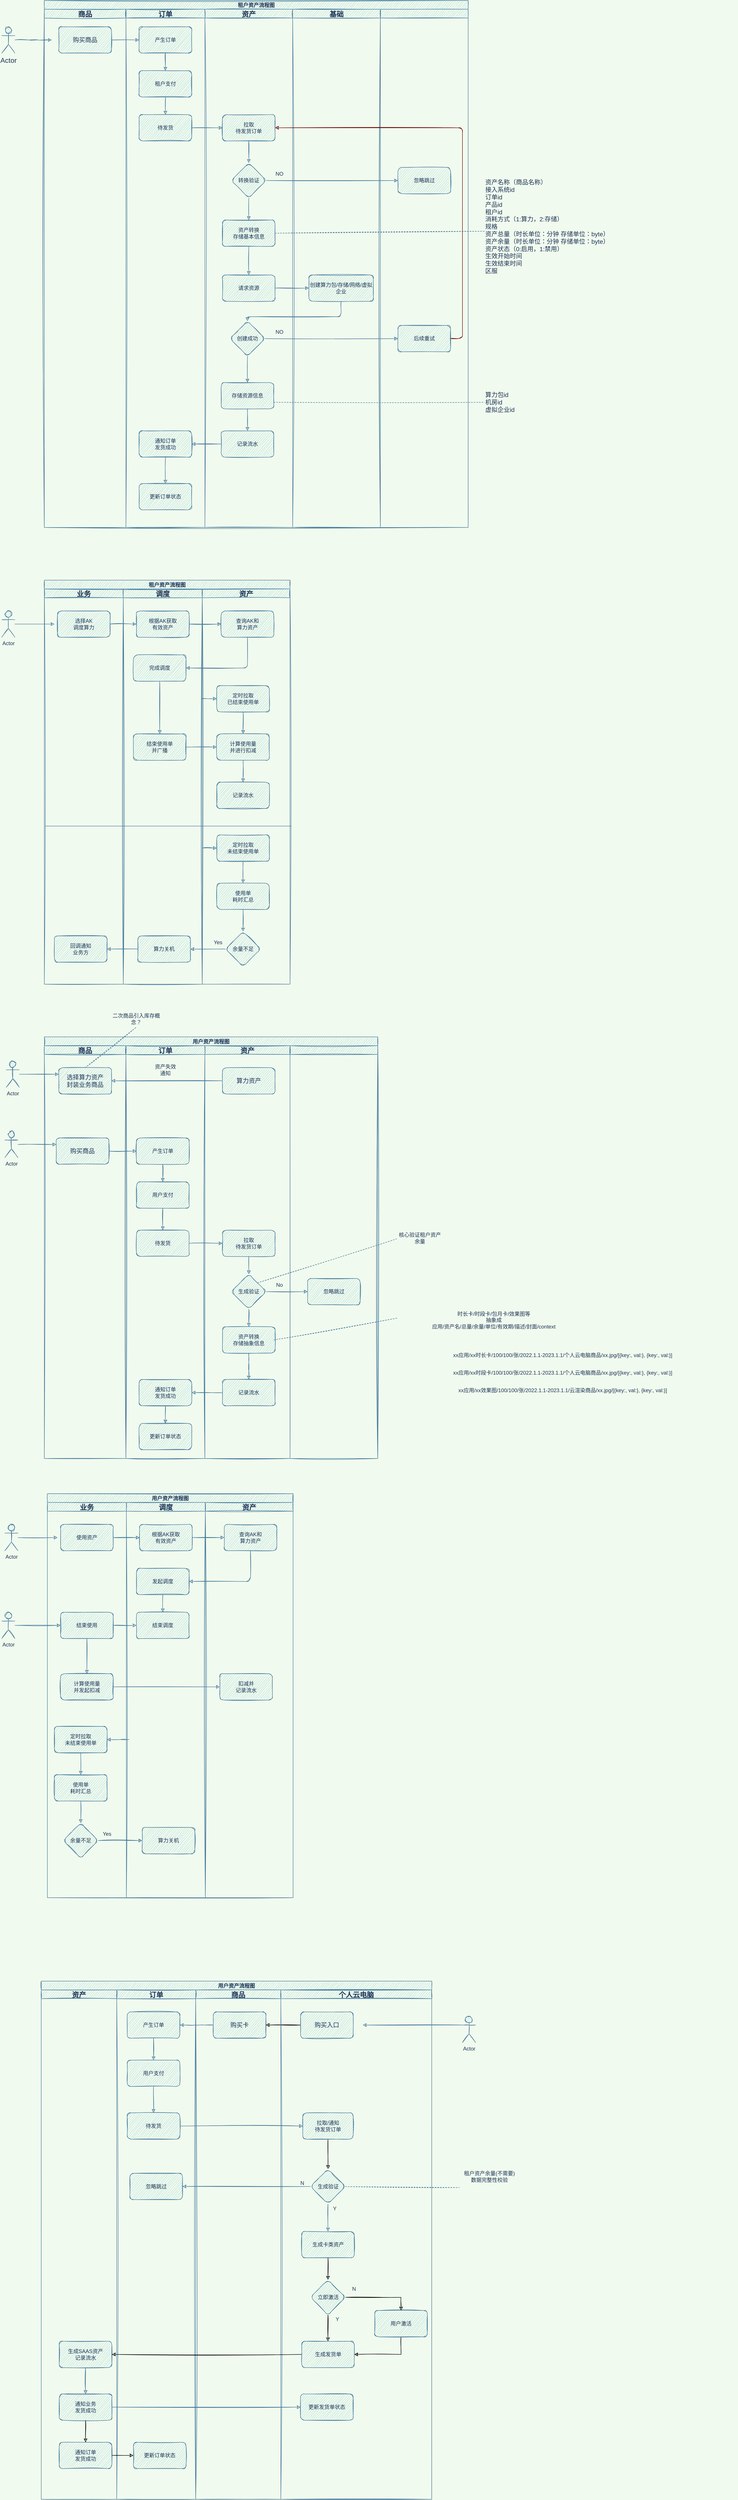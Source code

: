 <mxfile version="16.6.5" type="github">
  <diagram id="prtHgNgQTEPvFCAcTncT" name="Page-1">
    <mxGraphModel dx="1830" dy="665" grid="1" gridSize="10" guides="1" tooltips="1" connect="1" arrows="1" fold="1" page="1" pageScale="1" pageWidth="827" pageHeight="1169" background="#F1FAEE" math="0" shadow="0">
      <root>
        <mxCell id="0" />
        <mxCell id="1" parent="0" />
        <mxCell id="ui-Z5cQqof1Zzd-a2DnU-7" value="租户资产流程图" style="swimlane;childLayout=stackLayout;resizeParent=1;resizeParentMax=0;startSize=20;rounded=0;fontColor=#1D3557;strokeColor=#457B9D;fillColor=#A8DADC;sketch=1;swimlaneLine=1;" parent="1" vertex="1">
          <mxGeometry x="157" y="40" width="966" height="1200" as="geometry">
            <mxRectangle x="157" y="40" width="160" height="20" as="alternateBounds" />
          </mxGeometry>
        </mxCell>
        <mxCell id="ui-Z5cQqof1Zzd-a2DnU-8" value="商品" style="swimlane;startSize=20;rounded=0;fontColor=#1D3557;strokeColor=#457B9D;fillColor=#A8DADC;fontSize=16;sketch=1;swimlaneLine=1;" parent="ui-Z5cQqof1Zzd-a2DnU-7" vertex="1">
          <mxGeometry y="20" width="186" height="1180" as="geometry" />
        </mxCell>
        <mxCell id="ui-Z5cQqof1Zzd-a2DnU-22" value="&lt;font style=&quot;font-size: 14px&quot;&gt;购买商品&lt;/font&gt;" style="rounded=1;whiteSpace=wrap;html=1;fontSize=12;fontColor=#1D3557;strokeColor=#457B9D;fillColor=#A8DADC;sketch=1;swimlaneLine=1;" parent="ui-Z5cQqof1Zzd-a2DnU-8" vertex="1">
          <mxGeometry x="33" y="40" width="120" height="60" as="geometry" />
        </mxCell>
        <mxCell id="ui-Z5cQqof1Zzd-a2DnU-9" value="订单" style="swimlane;startSize=20;rounded=0;fontColor=#1D3557;strokeColor=#457B9D;fillColor=#A8DADC;fontSize=16;sketch=1;swimlaneLine=1;" parent="ui-Z5cQqof1Zzd-a2DnU-7" vertex="1">
          <mxGeometry x="186" y="20" width="180" height="1180" as="geometry" />
        </mxCell>
        <mxCell id="ui-Z5cQqof1Zzd-a2DnU-24" value="产生订单" style="whiteSpace=wrap;html=1;fillColor=#A8DADC;strokeColor=#457B9D;fontColor=#1D3557;rounded=1;sketch=1;swimlaneLine=1;" parent="ui-Z5cQqof1Zzd-a2DnU-9" vertex="1">
          <mxGeometry x="30" y="40" width="120" height="60" as="geometry" />
        </mxCell>
        <mxCell id="ui-Z5cQqof1Zzd-a2DnU-29" value="" style="edgeStyle=orthogonalEdgeStyle;rounded=1;orthogonalLoop=1;jettySize=auto;html=1;fontSize=12;fontColor=#1D3557;strokeColor=#457B9D;labelBackgroundColor=#F1FAEE;sketch=1;swimlaneLine=1;" parent="ui-Z5cQqof1Zzd-a2DnU-9" source="ui-Z5cQqof1Zzd-a2DnU-26" target="ui-Z5cQqof1Zzd-a2DnU-28" edge="1">
          <mxGeometry relative="1" as="geometry" />
        </mxCell>
        <mxCell id="ui-Z5cQqof1Zzd-a2DnU-26" value="租户支付" style="whiteSpace=wrap;html=1;fillColor=#A8DADC;strokeColor=#457B9D;fontColor=#1D3557;rounded=1;sketch=1;swimlaneLine=1;" parent="ui-Z5cQqof1Zzd-a2DnU-9" vertex="1">
          <mxGeometry x="30" y="140" width="120" height="60" as="geometry" />
        </mxCell>
        <mxCell id="ui-Z5cQqof1Zzd-a2DnU-27" value="" style="edgeStyle=orthogonalEdgeStyle;rounded=1;orthogonalLoop=1;jettySize=auto;html=1;fontSize=12;fontColor=#1D3557;strokeColor=#457B9D;labelBackgroundColor=#F1FAEE;sketch=1;swimlaneLine=1;" parent="ui-Z5cQqof1Zzd-a2DnU-9" source="ui-Z5cQqof1Zzd-a2DnU-24" target="ui-Z5cQqof1Zzd-a2DnU-26" edge="1">
          <mxGeometry relative="1" as="geometry" />
        </mxCell>
        <mxCell id="ui-Z5cQqof1Zzd-a2DnU-28" value="待发货" style="whiteSpace=wrap;html=1;fillColor=#A8DADC;strokeColor=#457B9D;fontColor=#1D3557;rounded=1;sketch=1;swimlaneLine=1;" parent="ui-Z5cQqof1Zzd-a2DnU-9" vertex="1">
          <mxGeometry x="30" y="240" width="120" height="60" as="geometry" />
        </mxCell>
        <mxCell id="ui-Z5cQqof1Zzd-a2DnU-78" value="通知订单&lt;br&gt;发货成功" style="whiteSpace=wrap;html=1;fillColor=#A8DADC;strokeColor=#457B9D;fontColor=#1D3557;rounded=1;sketch=1;swimlaneLine=1;" parent="ui-Z5cQqof1Zzd-a2DnU-9" vertex="1">
          <mxGeometry x="30" y="960" width="120" height="60" as="geometry" />
        </mxCell>
        <mxCell id="ui-Z5cQqof1Zzd-a2DnU-80" value="更新订单状态" style="whiteSpace=wrap;html=1;fillColor=#A8DADC;strokeColor=#457B9D;fontColor=#1D3557;rounded=1;sketch=1;swimlaneLine=1;" parent="ui-Z5cQqof1Zzd-a2DnU-9" vertex="1">
          <mxGeometry x="30" y="1080" width="120" height="60" as="geometry" />
        </mxCell>
        <mxCell id="ui-Z5cQqof1Zzd-a2DnU-81" value="" style="edgeStyle=orthogonalEdgeStyle;rounded=1;orthogonalLoop=1;jettySize=auto;html=1;fontColor=#1D3557;strokeColor=#457B9D;fillColor=#A8DADC;sketch=1;swimlaneLine=1;" parent="ui-Z5cQqof1Zzd-a2DnU-9" source="ui-Z5cQqof1Zzd-a2DnU-78" target="ui-Z5cQqof1Zzd-a2DnU-80" edge="1">
          <mxGeometry relative="1" as="geometry" />
        </mxCell>
        <mxCell id="ui-Z5cQqof1Zzd-a2DnU-10" value="资产" style="swimlane;startSize=20;rounded=0;fontColor=#1D3557;strokeColor=#457B9D;fillColor=#A8DADC;fontSize=16;sketch=1;swimlaneLine=1;" parent="ui-Z5cQqof1Zzd-a2DnU-7" vertex="1">
          <mxGeometry x="366" y="20" width="200" height="1180" as="geometry" />
        </mxCell>
        <mxCell id="ui-Z5cQqof1Zzd-a2DnU-30" value="拉取&lt;br&gt;待发货订单" style="whiteSpace=wrap;html=1;fillColor=#A8DADC;strokeColor=#457B9D;fontColor=#1D3557;rounded=1;sketch=1;swimlaneLine=1;" parent="ui-Z5cQqof1Zzd-a2DnU-10" vertex="1">
          <mxGeometry x="40" y="240" width="120" height="60" as="geometry" />
        </mxCell>
        <mxCell id="ui-Z5cQqof1Zzd-a2DnU-39" value="" style="edgeStyle=orthogonalEdgeStyle;rounded=1;orthogonalLoop=1;jettySize=auto;html=1;fontSize=12;fontColor=#1D3557;strokeColor=#457B9D;labelBackgroundColor=#F1FAEE;sketch=1;swimlaneLine=1;" parent="ui-Z5cQqof1Zzd-a2DnU-10" source="ui-Z5cQqof1Zzd-a2DnU-34" target="ui-Z5cQqof1Zzd-a2DnU-38" edge="1">
          <mxGeometry relative="1" as="geometry" />
        </mxCell>
        <mxCell id="ui-Z5cQqof1Zzd-a2DnU-34" value="转换验证" style="rhombus;whiteSpace=wrap;html=1;fillColor=#A8DADC;strokeColor=#457B9D;fontColor=#1D3557;rounded=1;sketch=1;swimlaneLine=1;" parent="ui-Z5cQqof1Zzd-a2DnU-10" vertex="1">
          <mxGeometry x="60" y="350" width="80" height="80" as="geometry" />
        </mxCell>
        <mxCell id="ui-Z5cQqof1Zzd-a2DnU-35" value="" style="edgeStyle=orthogonalEdgeStyle;rounded=1;orthogonalLoop=1;jettySize=auto;html=1;fontSize=12;fontColor=#1D3557;strokeColor=#457B9D;labelBackgroundColor=#F1FAEE;sketch=1;swimlaneLine=1;" parent="ui-Z5cQqof1Zzd-a2DnU-10" source="ui-Z5cQqof1Zzd-a2DnU-30" target="ui-Z5cQqof1Zzd-a2DnU-34" edge="1">
          <mxGeometry relative="1" as="geometry" />
        </mxCell>
        <mxCell id="ui-Z5cQqof1Zzd-a2DnU-56" value="" style="edgeStyle=orthogonalEdgeStyle;rounded=1;orthogonalLoop=1;jettySize=auto;html=1;fontSize=14;fontColor=#1D3557;strokeColor=#457B9D;labelBackgroundColor=#F1FAEE;sketch=1;swimlaneLine=1;" parent="ui-Z5cQqof1Zzd-a2DnU-10" source="ui-Z5cQqof1Zzd-a2DnU-38" target="ui-Z5cQqof1Zzd-a2DnU-55" edge="1">
          <mxGeometry relative="1" as="geometry" />
        </mxCell>
        <mxCell id="ui-Z5cQqof1Zzd-a2DnU-38" value="资产转换&lt;br&gt;存储基本信息" style="whiteSpace=wrap;html=1;fillColor=#A8DADC;strokeColor=#457B9D;fontColor=#1D3557;rounded=1;sketch=1;swimlaneLine=1;" parent="ui-Z5cQqof1Zzd-a2DnU-10" vertex="1">
          <mxGeometry x="40" y="480" width="120" height="60" as="geometry" />
        </mxCell>
        <mxCell id="ui-Z5cQqof1Zzd-a2DnU-50" value="NO" style="text;html=1;strokeColor=none;fillColor=none;align=center;verticalAlign=middle;whiteSpace=wrap;rounded=0;fontSize=12;fontColor=#1D3557;sketch=1;swimlaneLine=1;" parent="ui-Z5cQqof1Zzd-a2DnU-10" vertex="1">
          <mxGeometry x="140" y="360" width="60" height="30" as="geometry" />
        </mxCell>
        <mxCell id="ui-Z5cQqof1Zzd-a2DnU-55" value="请求资源" style="whiteSpace=wrap;html=1;fillColor=#A8DADC;strokeColor=#457B9D;fontColor=#1D3557;rounded=1;sketch=1;swimlaneLine=1;" parent="ui-Z5cQqof1Zzd-a2DnU-10" vertex="1">
          <mxGeometry x="40" y="605" width="120" height="60" as="geometry" />
        </mxCell>
        <mxCell id="ui-Z5cQqof1Zzd-a2DnU-63" value="存储资源信息" style="whiteSpace=wrap;html=1;fillColor=#A8DADC;strokeColor=#457B9D;fontColor=#1D3557;rounded=1;sketch=1;swimlaneLine=1;" parent="ui-Z5cQqof1Zzd-a2DnU-10" vertex="1">
          <mxGeometry x="37" y="850" width="120" height="60" as="geometry" />
        </mxCell>
        <mxCell id="ui-Z5cQqof1Zzd-a2DnU-68" value="创建成功" style="rhombus;whiteSpace=wrap;html=1;fillColor=#A8DADC;strokeColor=#457B9D;fontColor=#1D3557;rounded=1;sketch=1;swimlaneLine=1;" parent="ui-Z5cQqof1Zzd-a2DnU-10" vertex="1">
          <mxGeometry x="57" y="710" width="80" height="80" as="geometry" />
        </mxCell>
        <mxCell id="ui-Z5cQqof1Zzd-a2DnU-70" value="NO" style="text;html=1;strokeColor=none;fillColor=none;align=center;verticalAlign=middle;whiteSpace=wrap;rounded=0;fontSize=12;fontColor=#1D3557;sketch=1;swimlaneLine=1;" parent="ui-Z5cQqof1Zzd-a2DnU-10" vertex="1">
          <mxGeometry x="140" y="720" width="60" height="30" as="geometry" />
        </mxCell>
        <mxCell id="ui-Z5cQqof1Zzd-a2DnU-71" style="edgeStyle=orthogonalEdgeStyle;rounded=1;orthogonalLoop=1;jettySize=auto;html=1;fontSize=14;fontColor=#1D3557;strokeColor=#457B9D;entryX=0.5;entryY=0;entryDx=0;entryDy=0;labelBackgroundColor=#F1FAEE;sketch=1;swimlaneLine=1;" parent="ui-Z5cQqof1Zzd-a2DnU-10" source="ui-Z5cQqof1Zzd-a2DnU-68" target="ui-Z5cQqof1Zzd-a2DnU-63" edge="1">
          <mxGeometry relative="1" as="geometry">
            <mxPoint x="100" y="840" as="targetPoint" />
          </mxGeometry>
        </mxCell>
        <mxCell id="ui-Z5cQqof1Zzd-a2DnU-180" value="记录流水" style="whiteSpace=wrap;html=1;fillColor=#A8DADC;strokeColor=#457B9D;fontColor=#1D3557;rounded=1;sketch=1;swimlaneLine=1;" parent="ui-Z5cQqof1Zzd-a2DnU-10" vertex="1">
          <mxGeometry x="37" y="960" width="120" height="60" as="geometry" />
        </mxCell>
        <mxCell id="ui-Z5cQqof1Zzd-a2DnU-181" value="" style="edgeStyle=orthogonalEdgeStyle;rounded=1;orthogonalLoop=1;jettySize=auto;html=1;fontColor=#1D3557;strokeColor=#457B9D;fillColor=#A8DADC;sketch=1;swimlaneLine=1;" parent="ui-Z5cQqof1Zzd-a2DnU-10" source="ui-Z5cQqof1Zzd-a2DnU-63" target="ui-Z5cQqof1Zzd-a2DnU-180" edge="1">
          <mxGeometry relative="1" as="geometry" />
        </mxCell>
        <mxCell id="ui-Z5cQqof1Zzd-a2DnU-25" value="" style="edgeStyle=orthogonalEdgeStyle;rounded=1;orthogonalLoop=1;jettySize=auto;html=1;fontSize=12;fontColor=#1D3557;strokeColor=#457B9D;labelBackgroundColor=#F1FAEE;sketch=1;swimlaneLine=1;" parent="ui-Z5cQqof1Zzd-a2DnU-7" source="ui-Z5cQqof1Zzd-a2DnU-22" target="ui-Z5cQqof1Zzd-a2DnU-24" edge="1">
          <mxGeometry relative="1" as="geometry" />
        </mxCell>
        <mxCell id="ui-Z5cQqof1Zzd-a2DnU-31" value="" style="edgeStyle=orthogonalEdgeStyle;rounded=1;orthogonalLoop=1;jettySize=auto;html=1;fontSize=12;fontColor=#1D3557;strokeColor=#457B9D;labelBackgroundColor=#F1FAEE;sketch=1;swimlaneLine=1;" parent="ui-Z5cQqof1Zzd-a2DnU-7" source="ui-Z5cQqof1Zzd-a2DnU-28" target="ui-Z5cQqof1Zzd-a2DnU-30" edge="1">
          <mxGeometry relative="1" as="geometry" />
        </mxCell>
        <mxCell id="ui-Z5cQqof1Zzd-a2DnU-51" value="基础" style="swimlane;startSize=20;rounded=0;fontColor=#1D3557;strokeColor=#457B9D;fillColor=#A8DADC;fontSize=16;sketch=1;swimlaneLine=1;" parent="ui-Z5cQqof1Zzd-a2DnU-7" vertex="1">
          <mxGeometry x="566" y="20" width="200" height="1180" as="geometry" />
        </mxCell>
        <mxCell id="ui-Z5cQqof1Zzd-a2DnU-61" value="创建算力包/存储/网络/虚拟企业" style="whiteSpace=wrap;html=1;fillColor=#A8DADC;strokeColor=#457B9D;fontColor=#1D3557;rounded=1;sketch=1;swimlaneLine=1;" parent="ui-Z5cQqof1Zzd-a2DnU-51" vertex="1">
          <mxGeometry x="37" y="605" width="147" height="60" as="geometry" />
        </mxCell>
        <mxCell id="ui-Z5cQqof1Zzd-a2DnU-60" style="swimlane;startSize=20;rounded=0;fontColor=#1D3557;strokeColor=#457B9D;fillColor=#A8DADC;fontSize=16;sketch=1;swimlaneLine=1;" parent="ui-Z5cQqof1Zzd-a2DnU-7" vertex="1">
          <mxGeometry x="766" y="20" width="200" height="1180" as="geometry" />
        </mxCell>
        <mxCell id="ui-Z5cQqof1Zzd-a2DnU-74" value="后续重试" style="whiteSpace=wrap;html=1;fillColor=#A8DADC;strokeColor=#457B9D;fontColor=#1D3557;rounded=1;sketch=1;swimlaneLine=1;" parent="ui-Z5cQqof1Zzd-a2DnU-60" vertex="1">
          <mxGeometry x="40" y="720" width="120" height="60" as="geometry" />
        </mxCell>
        <mxCell id="ui-Z5cQqof1Zzd-a2DnU-62" value="" style="edgeStyle=orthogonalEdgeStyle;rounded=1;orthogonalLoop=1;jettySize=auto;html=1;fontSize=14;fontColor=#1D3557;strokeColor=#457B9D;labelBackgroundColor=#F1FAEE;sketch=1;swimlaneLine=1;" parent="ui-Z5cQqof1Zzd-a2DnU-7" source="ui-Z5cQqof1Zzd-a2DnU-55" target="ui-Z5cQqof1Zzd-a2DnU-61" edge="1">
          <mxGeometry relative="1" as="geometry" />
        </mxCell>
        <mxCell id="ui-Z5cQqof1Zzd-a2DnU-69" value="" style="edgeStyle=orthogonalEdgeStyle;rounded=1;orthogonalLoop=1;jettySize=auto;html=1;fontSize=14;fontColor=#1D3557;strokeColor=#457B9D;labelBackgroundColor=#F1FAEE;sketch=1;swimlaneLine=1;" parent="ui-Z5cQqof1Zzd-a2DnU-7" source="ui-Z5cQqof1Zzd-a2DnU-61" target="ui-Z5cQqof1Zzd-a2DnU-68" edge="1">
          <mxGeometry relative="1" as="geometry">
            <Array as="points">
              <mxPoint x="677" y="720" />
              <mxPoint x="463" y="720" />
            </Array>
          </mxGeometry>
        </mxCell>
        <mxCell id="ui-Z5cQqof1Zzd-a2DnU-75" value="" style="edgeStyle=orthogonalEdgeStyle;rounded=1;orthogonalLoop=1;jettySize=auto;html=1;fontSize=14;fontColor=#1D3557;strokeColor=#457B9D;labelBackgroundColor=#F1FAEE;sketch=1;swimlaneLine=1;" parent="ui-Z5cQqof1Zzd-a2DnU-7" source="ui-Z5cQqof1Zzd-a2DnU-68" target="ui-Z5cQqof1Zzd-a2DnU-74" edge="1">
          <mxGeometry relative="1" as="geometry" />
        </mxCell>
        <mxCell id="ui-Z5cQqof1Zzd-a2DnU-76" style="edgeStyle=orthogonalEdgeStyle;rounded=1;orthogonalLoop=1;jettySize=auto;html=1;fontSize=14;fontColor=#1D3557;strokeColor=#6F0000;labelBackgroundColor=#F1FAEE;fillColor=#a20025;sketch=1;swimlaneLine=1;" parent="ui-Z5cQqof1Zzd-a2DnU-7" source="ui-Z5cQqof1Zzd-a2DnU-74" target="ui-Z5cQqof1Zzd-a2DnU-30" edge="1">
          <mxGeometry relative="1" as="geometry">
            <Array as="points">
              <mxPoint x="953" y="770" />
              <mxPoint x="953" y="290" />
            </Array>
          </mxGeometry>
        </mxCell>
        <mxCell id="ui-Z5cQqof1Zzd-a2DnU-79" value="" style="edgeStyle=orthogonalEdgeStyle;rounded=1;orthogonalLoop=1;jettySize=auto;html=1;fontColor=#1D3557;strokeColor=#457B9D;fillColor=#A8DADC;sketch=1;swimlaneLine=1;" parent="ui-Z5cQqof1Zzd-a2DnU-7" source="ui-Z5cQqof1Zzd-a2DnU-180" target="ui-Z5cQqof1Zzd-a2DnU-78" edge="1">
          <mxGeometry relative="1" as="geometry" />
        </mxCell>
        <mxCell id="ui-Z5cQqof1Zzd-a2DnU-17" value="" style="edgeStyle=orthogonalEdgeStyle;rounded=1;orthogonalLoop=1;jettySize=auto;html=1;fontSize=16;fontColor=#1D3557;strokeColor=#457B9D;labelBackgroundColor=#F1FAEE;sketch=1;swimlaneLine=1;" parent="1" source="ui-Z5cQqof1Zzd-a2DnU-15" edge="1">
          <mxGeometry relative="1" as="geometry">
            <mxPoint x="174" y="130" as="targetPoint" />
          </mxGeometry>
        </mxCell>
        <mxCell id="ui-Z5cQqof1Zzd-a2DnU-15" value="Actor" style="shape=umlActor;verticalLabelPosition=bottom;verticalAlign=top;html=1;outlineConnect=0;rounded=0;fontSize=16;fontColor=#1D3557;strokeColor=#457B9D;fillColor=#A8DADC;sketch=1;swimlaneLine=1;" parent="1" vertex="1">
          <mxGeometry x="60" y="100" width="30" height="60" as="geometry" />
        </mxCell>
        <mxCell id="ui-Z5cQqof1Zzd-a2DnU-58" value="资产名称（商品名称）&lt;br&gt;接入系统id&lt;br&gt;订单id&lt;br&gt;产品id&lt;br&gt;租户id&lt;br&gt;消耗方式（1:算力，2:存储）&lt;br&gt;规格&lt;br&gt;资产总量（时长单位：分钟 存储单位：byte）&lt;br&gt;资产余量（时长单位：分钟 存储单位：byte）&lt;br&gt;资产状态（0:启用，1:禁用）&lt;br&gt;生效开始时间&lt;br&gt;生效结束时间&lt;br&gt;区服" style="text;html=1;strokeColor=none;fillColor=none;align=left;verticalAlign=middle;whiteSpace=wrap;rounded=0;fontSize=14;fontColor=#1D3557;sketch=1;swimlaneLine=1;" parent="1" vertex="1">
          <mxGeometry x="1160" y="400" width="380" height="310" as="geometry" />
        </mxCell>
        <mxCell id="ui-Z5cQqof1Zzd-a2DnU-59" value="" style="endArrow=none;dashed=1;html=1;rounded=1;fontSize=14;fontColor=#1D3557;strokeColor=#457B9D;exitX=1;exitY=0.5;exitDx=0;exitDy=0;entryX=0.001;entryY=0.534;entryDx=0;entryDy=0;entryPerimeter=0;labelBackgroundColor=#F1FAEE;sketch=1;swimlaneLine=1;" parent="1" source="ui-Z5cQqof1Zzd-a2DnU-38" target="ui-Z5cQqof1Zzd-a2DnU-58" edge="1">
          <mxGeometry width="50" height="50" relative="1" as="geometry">
            <mxPoint x="680" y="600" as="sourcePoint" />
            <mxPoint x="730" y="550" as="targetPoint" />
          </mxGeometry>
        </mxCell>
        <mxCell id="ui-Z5cQqof1Zzd-a2DnU-53" value="忽略跳过" style="whiteSpace=wrap;html=1;fillColor=#A8DADC;strokeColor=#457B9D;fontColor=#1D3557;rounded=1;sketch=1;swimlaneLine=1;" parent="1" vertex="1">
          <mxGeometry x="963" y="420" width="120" height="60" as="geometry" />
        </mxCell>
        <mxCell id="ui-Z5cQqof1Zzd-a2DnU-54" value="" style="edgeStyle=orthogonalEdgeStyle;rounded=1;orthogonalLoop=1;jettySize=auto;html=1;fontSize=12;fontColor=#1D3557;strokeColor=#457B9D;labelBackgroundColor=#F1FAEE;exitX=1;exitY=0.5;exitDx=0;exitDy=0;sketch=1;swimlaneLine=1;" parent="1" source="ui-Z5cQqof1Zzd-a2DnU-34" target="ui-Z5cQqof1Zzd-a2DnU-53" edge="1">
          <mxGeometry relative="1" as="geometry">
            <mxPoint x="670" y="450" as="sourcePoint" />
          </mxGeometry>
        </mxCell>
        <mxCell id="ui-Z5cQqof1Zzd-a2DnU-65" value="算力包id&lt;br&gt;机房id&lt;br&gt;虚拟企业id" style="text;html=1;strokeColor=none;fillColor=none;align=left;verticalAlign=middle;whiteSpace=wrap;rounded=0;fontSize=14;fontColor=#1D3557;sketch=1;swimlaneLine=1;" parent="1" vertex="1">
          <mxGeometry x="1160" y="910" width="100" height="90" as="geometry" />
        </mxCell>
        <mxCell id="ui-Z5cQqof1Zzd-a2DnU-66" value="" style="endArrow=none;dashed=1;html=1;rounded=1;fontSize=14;fontColor=#1D3557;strokeColor=#457B9D;exitX=1;exitY=0.75;exitDx=0;exitDy=0;labelBackgroundColor=#F1FAEE;sketch=1;swimlaneLine=1;" parent="1" source="ui-Z5cQqof1Zzd-a2DnU-63" target="ui-Z5cQqof1Zzd-a2DnU-65" edge="1">
          <mxGeometry width="50" height="50" relative="1" as="geometry">
            <mxPoint x="670" y="880" as="sourcePoint" />
            <mxPoint x="720" y="830" as="targetPoint" />
          </mxGeometry>
        </mxCell>
        <mxCell id="ui-Z5cQqof1Zzd-a2DnU-132" value="租户资产流程图" style="swimlane;childLayout=stackLayout;resizeParent=1;resizeParentMax=0;startSize=20;rounded=0;fontColor=#1D3557;strokeColor=#457B9D;fillColor=#A8DADC;sketch=1;swimlaneLine=1;" parent="1" vertex="1">
          <mxGeometry x="157" y="1360" width="560" height="920" as="geometry">
            <mxRectangle x="157" y="1360" width="160" height="20" as="alternateBounds" />
          </mxGeometry>
        </mxCell>
        <mxCell id="ui-Z5cQqof1Zzd-a2DnU-166" value="业务" style="swimlane;startSize=20;rounded=0;fontColor=#1D3557;strokeColor=#457B9D;fillColor=#A8DADC;fontSize=16;sketch=1;swimlaneLine=1;" parent="ui-Z5cQqof1Zzd-a2DnU-132" vertex="1">
          <mxGeometry y="20" width="180" height="900" as="geometry" />
        </mxCell>
        <mxCell id="ui-Z5cQqof1Zzd-a2DnU-171" value="选择AK&lt;br&gt;调度算力" style="whiteSpace=wrap;html=1;fillColor=#A8DADC;strokeColor=#457B9D;fontColor=#1D3557;rounded=1;sketch=1;swimlaneLine=1;" parent="ui-Z5cQqof1Zzd-a2DnU-166" vertex="1">
          <mxGeometry x="30" y="50" width="120" height="60" as="geometry" />
        </mxCell>
        <mxCell id="ui-Z5cQqof1Zzd-a2DnU-203" value="" style="endArrow=none;html=1;rounded=1;fontFamily=Helvetica;fontColor=#1D3557;strokeColor=#457B9D;fillColor=#A8DADC;sketch=1;swimlaneLine=1;" parent="ui-Z5cQqof1Zzd-a2DnU-166" edge="1">
          <mxGeometry width="50" height="50" relative="1" as="geometry">
            <mxPoint x="3" y="540" as="sourcePoint" />
            <mxPoint x="563" y="540" as="targetPoint" />
          </mxGeometry>
        </mxCell>
        <mxCell id="ui-Z5cQqof1Zzd-a2DnU-477" value="回调通知&lt;br&gt;业务方" style="whiteSpace=wrap;html=1;fillColor=#A8DADC;strokeColor=#457B9D;fontColor=#1D3557;rounded=1;sketch=1;swimlaneLine=1;" parent="ui-Z5cQqof1Zzd-a2DnU-166" vertex="1">
          <mxGeometry x="23" y="790" width="120" height="60" as="geometry" />
        </mxCell>
        <mxCell id="ui-Z5cQqof1Zzd-a2DnU-135" value="调度" style="swimlane;startSize=20;rounded=0;fontColor=#1D3557;strokeColor=#457B9D;fillColor=#A8DADC;fontSize=16;sketch=1;swimlaneLine=1;" parent="ui-Z5cQqof1Zzd-a2DnU-132" vertex="1">
          <mxGeometry x="180" y="20" width="180" height="900" as="geometry" />
        </mxCell>
        <mxCell id="ui-Z5cQqof1Zzd-a2DnU-137" value="" style="edgeStyle=orthogonalEdgeStyle;rounded=1;orthogonalLoop=1;jettySize=auto;html=1;fontSize=12;fontColor=#1D3557;strokeColor=#457B9D;labelBackgroundColor=#F1FAEE;sketch=1;" parent="ui-Z5cQqof1Zzd-a2DnU-135" edge="1">
          <mxGeometry relative="1" as="geometry">
            <mxPoint x="90" y="240" as="targetPoint" />
          </mxGeometry>
        </mxCell>
        <mxCell id="ui-Z5cQqof1Zzd-a2DnU-139" value="" style="edgeStyle=orthogonalEdgeStyle;rounded=1;orthogonalLoop=1;jettySize=auto;html=1;fontSize=12;fontColor=#1D3557;strokeColor=#457B9D;labelBackgroundColor=#F1FAEE;sketch=1;" parent="ui-Z5cQqof1Zzd-a2DnU-135" edge="1">
          <mxGeometry relative="1" as="geometry">
            <mxPoint x="90" y="100" as="sourcePoint" />
          </mxGeometry>
        </mxCell>
        <mxCell id="ui-Z5cQqof1Zzd-a2DnU-173" value="根据AK获取&lt;br&gt;有效资产" style="whiteSpace=wrap;html=1;fillColor=#A8DADC;strokeColor=#457B9D;fontColor=#1D3557;rounded=1;sketch=1;swimlaneLine=1;" parent="ui-Z5cQqof1Zzd-a2DnU-135" vertex="1">
          <mxGeometry x="30" y="50" width="120" height="60" as="geometry" />
        </mxCell>
        <mxCell id="ui-Z5cQqof1Zzd-a2DnU-130" value="完成调度" style="whiteSpace=wrap;html=1;fillColor=#A8DADC;strokeColor=#457B9D;fontColor=#1D3557;rounded=1;sketch=1;swimlaneLine=1;" parent="ui-Z5cQqof1Zzd-a2DnU-135" vertex="1">
          <mxGeometry x="23" y="150" width="120" height="60" as="geometry" />
        </mxCell>
        <mxCell id="ui-Z5cQqof1Zzd-a2DnU-176" value="结束使用单&lt;br&gt;并广播" style="whiteSpace=wrap;html=1;fillColor=#A8DADC;strokeColor=#457B9D;fontColor=#1D3557;rounded=1;sketch=1;swimlaneLine=1;" parent="ui-Z5cQqof1Zzd-a2DnU-135" vertex="1">
          <mxGeometry x="23" y="330" width="120" height="60" as="geometry" />
        </mxCell>
        <mxCell id="ui-Z5cQqof1Zzd-a2DnU-177" value="" style="edgeStyle=orthogonalEdgeStyle;rounded=1;orthogonalLoop=1;jettySize=auto;html=1;fontColor=#1D3557;strokeColor=#457B9D;fillColor=#A8DADC;sketch=1;swimlaneLine=1;" parent="ui-Z5cQqof1Zzd-a2DnU-135" source="ui-Z5cQqof1Zzd-a2DnU-130" target="ui-Z5cQqof1Zzd-a2DnU-176" edge="1">
          <mxGeometry relative="1" as="geometry" />
        </mxCell>
        <mxCell id="ui-Z5cQqof1Zzd-a2DnU-199" value="算力关机" style="whiteSpace=wrap;html=1;fillColor=#A8DADC;strokeColor=#457B9D;fontColor=#1D3557;rounded=1;sketch=1;swimlaneLine=1;" parent="ui-Z5cQqof1Zzd-a2DnU-135" vertex="1">
          <mxGeometry x="33" y="790" width="120" height="60" as="geometry" />
        </mxCell>
        <mxCell id="ui-Z5cQqof1Zzd-a2DnU-142" value="资产" style="swimlane;startSize=20;rounded=0;fontColor=#1D3557;strokeColor=#457B9D;fillColor=#A8DADC;fontSize=16;sketch=1;swimlaneLine=1;" parent="ui-Z5cQqof1Zzd-a2DnU-132" vertex="1">
          <mxGeometry x="360" y="20" width="200" height="900" as="geometry" />
        </mxCell>
        <mxCell id="ui-Z5cQqof1Zzd-a2DnU-126" value="查询AK和&lt;br&gt;算力资产" style="whiteSpace=wrap;html=1;fillColor=#A8DADC;strokeColor=#457B9D;fontColor=#1D3557;rounded=1;sketch=1;swimlaneLine=1;" parent="ui-Z5cQqof1Zzd-a2DnU-142" vertex="1">
          <mxGeometry x="43" y="50" width="120" height="60" as="geometry" />
        </mxCell>
        <mxCell id="ui-Z5cQqof1Zzd-a2DnU-178" value="计算使用量&lt;br&gt;并进行扣减" style="whiteSpace=wrap;html=1;fillColor=#A8DADC;strokeColor=#457B9D;fontColor=#1D3557;rounded=1;sketch=1;swimlaneLine=1;" parent="ui-Z5cQqof1Zzd-a2DnU-142" vertex="1">
          <mxGeometry x="33" y="330" width="120" height="60" as="geometry" />
        </mxCell>
        <mxCell id="ui-Z5cQqof1Zzd-a2DnU-183" style="edgeStyle=orthogonalEdgeStyle;rounded=1;orthogonalLoop=1;jettySize=auto;html=1;entryX=0.5;entryY=0;entryDx=0;entryDy=0;fontColor=#1D3557;strokeColor=#457B9D;fillColor=#A8DADC;sketch=1;swimlaneLine=1;" parent="ui-Z5cQqof1Zzd-a2DnU-142" source="ui-Z5cQqof1Zzd-a2DnU-182" target="ui-Z5cQqof1Zzd-a2DnU-178" edge="1">
          <mxGeometry relative="1" as="geometry" />
        </mxCell>
        <mxCell id="ui-Z5cQqof1Zzd-a2DnU-182" value="定时拉取&lt;br&gt;已结束使用单" style="whiteSpace=wrap;html=1;fillColor=#A8DADC;strokeColor=#457B9D;fontColor=#1D3557;rounded=1;sketch=1;swimlaneLine=1;" parent="ui-Z5cQqof1Zzd-a2DnU-142" vertex="1">
          <mxGeometry x="33" y="220" width="120" height="60" as="geometry" />
        </mxCell>
        <mxCell id="ui-Z5cQqof1Zzd-a2DnU-187" value="记录流水" style="whiteSpace=wrap;html=1;fillColor=#A8DADC;strokeColor=#457B9D;fontColor=#1D3557;rounded=1;sketch=1;swimlaneLine=1;" parent="ui-Z5cQqof1Zzd-a2DnU-142" vertex="1">
          <mxGeometry x="33" y="440" width="120" height="60" as="geometry" />
        </mxCell>
        <mxCell id="ui-Z5cQqof1Zzd-a2DnU-188" value="" style="edgeStyle=orthogonalEdgeStyle;rounded=1;orthogonalLoop=1;jettySize=auto;html=1;fontColor=#1D3557;strokeColor=#457B9D;fillColor=#A8DADC;sketch=1;swimlaneLine=1;" parent="ui-Z5cQqof1Zzd-a2DnU-142" source="ui-Z5cQqof1Zzd-a2DnU-178" target="ui-Z5cQqof1Zzd-a2DnU-187" edge="1">
          <mxGeometry relative="1" as="geometry" />
        </mxCell>
        <mxCell id="ui-Z5cQqof1Zzd-a2DnU-189" value="定时拉取&lt;br&gt;未结束使用单" style="whiteSpace=wrap;html=1;fillColor=#A8DADC;strokeColor=#457B9D;fontColor=#1D3557;rounded=1;sketch=1;swimlaneLine=1;" parent="ui-Z5cQqof1Zzd-a2DnU-142" vertex="1">
          <mxGeometry x="33" y="560" width="120" height="60" as="geometry" />
        </mxCell>
        <mxCell id="ui-Z5cQqof1Zzd-a2DnU-190" style="edgeStyle=orthogonalEdgeStyle;rounded=1;orthogonalLoop=1;jettySize=auto;html=1;entryX=0;entryY=0.5;entryDx=0;entryDy=0;fontColor=#1D3557;strokeColor=#457B9D;fillColor=#A8DADC;sketch=1;swimlaneLine=1;" parent="ui-Z5cQqof1Zzd-a2DnU-142" target="ui-Z5cQqof1Zzd-a2DnU-189" edge="1">
          <mxGeometry relative="1" as="geometry">
            <mxPoint y="590" as="sourcePoint" />
            <mxPoint x="43" y="260" as="targetPoint" />
            <Array as="points">
              <mxPoint y="590" />
            </Array>
          </mxGeometry>
        </mxCell>
        <mxCell id="ui-Z5cQqof1Zzd-a2DnU-193" value="使用单&lt;br&gt;耗时汇总" style="whiteSpace=wrap;html=1;fillColor=#A8DADC;strokeColor=#457B9D;fontColor=#1D3557;rounded=1;sketch=1;swimlaneLine=1;" parent="ui-Z5cQqof1Zzd-a2DnU-142" vertex="1">
          <mxGeometry x="33" y="670" width="120" height="60" as="geometry" />
        </mxCell>
        <mxCell id="ui-Z5cQqof1Zzd-a2DnU-194" value="" style="edgeStyle=orthogonalEdgeStyle;rounded=1;orthogonalLoop=1;jettySize=auto;html=1;fontFamily=Helvetica;fontColor=#1D3557;strokeColor=#457B9D;fillColor=#A8DADC;sketch=1;swimlaneLine=1;" parent="ui-Z5cQqof1Zzd-a2DnU-142" source="ui-Z5cQqof1Zzd-a2DnU-189" target="ui-Z5cQqof1Zzd-a2DnU-193" edge="1">
          <mxGeometry relative="1" as="geometry" />
        </mxCell>
        <mxCell id="ui-Z5cQqof1Zzd-a2DnU-197" value="余量不足" style="rhombus;whiteSpace=wrap;html=1;fillColor=#A8DADC;strokeColor=#457B9D;fontColor=#1D3557;rounded=1;sketch=1;swimlaneLine=1;" parent="ui-Z5cQqof1Zzd-a2DnU-142" vertex="1">
          <mxGeometry x="53" y="780" width="80" height="80" as="geometry" />
        </mxCell>
        <mxCell id="ui-Z5cQqof1Zzd-a2DnU-198" value="" style="edgeStyle=orthogonalEdgeStyle;rounded=1;orthogonalLoop=1;jettySize=auto;html=1;fontFamily=Helvetica;fontColor=#1D3557;strokeColor=#457B9D;fillColor=#A8DADC;sketch=1;swimlaneLine=1;" parent="ui-Z5cQqof1Zzd-a2DnU-142" source="ui-Z5cQqof1Zzd-a2DnU-193" target="ui-Z5cQqof1Zzd-a2DnU-197" edge="1">
          <mxGeometry relative="1" as="geometry" />
        </mxCell>
        <mxCell id="ui-Z5cQqof1Zzd-a2DnU-202" value="Yes" style="text;html=1;strokeColor=none;fillColor=none;align=center;verticalAlign=middle;whiteSpace=wrap;rounded=0;fontFamily=Helvetica;fontColor=#1D3557;sketch=1;swimlaneLine=1;" parent="ui-Z5cQqof1Zzd-a2DnU-142" vertex="1">
          <mxGeometry x="6" y="790" width="60" height="30" as="geometry" />
        </mxCell>
        <mxCell id="ui-Z5cQqof1Zzd-a2DnU-161" value="" style="edgeStyle=orthogonalEdgeStyle;rounded=1;orthogonalLoop=1;jettySize=auto;html=1;fontSize=14;fontColor=#1D3557;strokeColor=#457B9D;labelBackgroundColor=#F1FAEE;sketch=1;" parent="ui-Z5cQqof1Zzd-a2DnU-132" edge="1">
          <mxGeometry relative="1" as="geometry">
            <mxPoint x="340" y="655" as="sourcePoint" />
          </mxGeometry>
        </mxCell>
        <mxCell id="ui-Z5cQqof1Zzd-a2DnU-174" value="" style="edgeStyle=orthogonalEdgeStyle;rounded=1;orthogonalLoop=1;jettySize=auto;html=1;fontColor=#1D3557;strokeColor=#457B9D;fillColor=#A8DADC;sketch=1;swimlaneLine=1;" parent="ui-Z5cQqof1Zzd-a2DnU-132" source="ui-Z5cQqof1Zzd-a2DnU-171" target="ui-Z5cQqof1Zzd-a2DnU-173" edge="1">
          <mxGeometry relative="1" as="geometry" />
        </mxCell>
        <mxCell id="ui-Z5cQqof1Zzd-a2DnU-175" style="edgeStyle=orthogonalEdgeStyle;rounded=1;orthogonalLoop=1;jettySize=auto;html=1;fontColor=#1D3557;strokeColor=#457B9D;fillColor=#A8DADC;sketch=1;swimlaneLine=1;" parent="ui-Z5cQqof1Zzd-a2DnU-132" source="ui-Z5cQqof1Zzd-a2DnU-173" target="ui-Z5cQqof1Zzd-a2DnU-126" edge="1">
          <mxGeometry relative="1" as="geometry" />
        </mxCell>
        <mxCell id="ui-Z5cQqof1Zzd-a2DnU-131" value="" style="edgeStyle=orthogonalEdgeStyle;rounded=1;orthogonalLoop=1;jettySize=auto;html=1;fontColor=#1D3557;strokeColor=#457B9D;fillColor=#A8DADC;sketch=1;swimlaneLine=1;" parent="ui-Z5cQqof1Zzd-a2DnU-132" source="ui-Z5cQqof1Zzd-a2DnU-126" target="ui-Z5cQqof1Zzd-a2DnU-130" edge="1">
          <mxGeometry relative="1" as="geometry">
            <Array as="points">
              <mxPoint x="463" y="200" />
            </Array>
          </mxGeometry>
        </mxCell>
        <mxCell id="ui-Z5cQqof1Zzd-a2DnU-179" value="" style="edgeStyle=orthogonalEdgeStyle;rounded=1;orthogonalLoop=1;jettySize=auto;html=1;fontColor=#1D3557;strokeColor=#457B9D;fillColor=#A8DADC;sketch=1;swimlaneLine=1;" parent="ui-Z5cQqof1Zzd-a2DnU-132" source="ui-Z5cQqof1Zzd-a2DnU-176" target="ui-Z5cQqof1Zzd-a2DnU-178" edge="1">
          <mxGeometry relative="1" as="geometry" />
        </mxCell>
        <mxCell id="ui-Z5cQqof1Zzd-a2DnU-184" style="edgeStyle=orthogonalEdgeStyle;rounded=1;orthogonalLoop=1;jettySize=auto;html=1;entryX=0;entryY=0.5;entryDx=0;entryDy=0;fontColor=#1D3557;strokeColor=#457B9D;fillColor=#A8DADC;sketch=1;swimlaneLine=1;" parent="ui-Z5cQqof1Zzd-a2DnU-132" target="ui-Z5cQqof1Zzd-a2DnU-182" edge="1">
          <mxGeometry relative="1" as="geometry">
            <mxPoint x="358" y="270" as="sourcePoint" />
            <Array as="points">
              <mxPoint x="358" y="270" />
            </Array>
          </mxGeometry>
        </mxCell>
        <mxCell id="ui-Z5cQqof1Zzd-a2DnU-200" value="" style="edgeStyle=orthogonalEdgeStyle;rounded=1;orthogonalLoop=1;jettySize=auto;html=1;fontFamily=Helvetica;fontColor=#1D3557;strokeColor=#457B9D;fillColor=#A8DADC;sketch=1;swimlaneLine=1;" parent="ui-Z5cQqof1Zzd-a2DnU-132" source="ui-Z5cQqof1Zzd-a2DnU-197" target="ui-Z5cQqof1Zzd-a2DnU-199" edge="1">
          <mxGeometry relative="1" as="geometry" />
        </mxCell>
        <mxCell id="ui-Z5cQqof1Zzd-a2DnU-478" value="" style="edgeStyle=orthogonalEdgeStyle;rounded=1;orthogonalLoop=1;jettySize=auto;html=1;fontFamily=Helvetica;fontColor=#1D3557;strokeColor=#457B9D;fillColor=#A8DADC;sketch=1;swimlaneLine=1;" parent="ui-Z5cQqof1Zzd-a2DnU-132" source="ui-Z5cQqof1Zzd-a2DnU-199" target="ui-Z5cQqof1Zzd-a2DnU-477" edge="1">
          <mxGeometry relative="1" as="geometry" />
        </mxCell>
        <mxCell id="ui-Z5cQqof1Zzd-a2DnU-172" style="edgeStyle=orthogonalEdgeStyle;rounded=1;orthogonalLoop=1;jettySize=auto;html=1;fontColor=#1D3557;strokeColor=#457B9D;fillColor=#A8DADC;sketch=1;swimlaneLine=1;" parent="1" source="ui-Z5cQqof1Zzd-a2DnU-167" edge="1">
          <mxGeometry relative="1" as="geometry">
            <mxPoint x="180" y="1460" as="targetPoint" />
            <Array as="points">
              <mxPoint x="180" y="1460" />
            </Array>
          </mxGeometry>
        </mxCell>
        <mxCell id="ui-Z5cQqof1Zzd-a2DnU-167" value="Actor" style="shape=umlActor;verticalLabelPosition=bottom;verticalAlign=top;html=1;outlineConnect=0;rounded=0;fontColor=#1D3557;strokeColor=#457B9D;fillColor=#A8DADC;sketch=1;swimlaneLine=1;" parent="1" vertex="1">
          <mxGeometry x="60" y="1430" width="30" height="60" as="geometry" />
        </mxCell>
        <mxCell id="ui-Z5cQqof1Zzd-a2DnU-242" value="用户资产流程图" style="swimlane;childLayout=stackLayout;resizeParent=1;resizeParentMax=0;startSize=20;rounded=0;fontColor=#1D3557;strokeColor=#457B9D;fillColor=#A8DADC;sketch=1;swimlaneLine=1;" parent="1" vertex="1">
          <mxGeometry x="157" y="2400" width="760" height="960" as="geometry">
            <mxRectangle x="157" y="2400" width="160" height="20" as="alternateBounds" />
          </mxGeometry>
        </mxCell>
        <mxCell id="ui-Z5cQqof1Zzd-a2DnU-243" value="商品" style="swimlane;startSize=20;rounded=0;fontColor=#1D3557;strokeColor=#457B9D;fillColor=#A8DADC;fontSize=16;sketch=1;swimlaneLine=1;" parent="ui-Z5cQqof1Zzd-a2DnU-242" vertex="1">
          <mxGeometry y="20" width="186" height="940" as="geometry" />
        </mxCell>
        <mxCell id="ui-Z5cQqof1Zzd-a2DnU-244" value="&lt;font style=&quot;font-size: 14px&quot;&gt;购买商品&lt;/font&gt;" style="rounded=1;whiteSpace=wrap;html=1;fontSize=12;fontColor=#1D3557;strokeColor=#457B9D;fillColor=#A8DADC;sketch=1;swimlaneLine=1;" parent="ui-Z5cQqof1Zzd-a2DnU-243" vertex="1">
          <mxGeometry x="27" y="210" width="120" height="60" as="geometry" />
        </mxCell>
        <mxCell id="ui-Z5cQqof1Zzd-a2DnU-285" value="&lt;font style=&quot;font-size: 14px&quot;&gt;选择算力资产&lt;br&gt;封装业务商品&lt;br&gt;&lt;/font&gt;" style="rounded=1;whiteSpace=wrap;html=1;fontSize=12;fontColor=#1D3557;strokeColor=#457B9D;fillColor=#A8DADC;sketch=1;swimlaneLine=1;" parent="ui-Z5cQqof1Zzd-a2DnU-243" vertex="1">
          <mxGeometry x="33" y="50" width="120" height="60" as="geometry" />
        </mxCell>
        <mxCell id="ui-Z5cQqof1Zzd-a2DnU-269" value="" style="edgeStyle=orthogonalEdgeStyle;rounded=1;orthogonalLoop=1;jettySize=auto;html=1;fontSize=12;fontColor=#1D3557;strokeColor=#457B9D;labelBackgroundColor=#F1FAEE;sketch=1;swimlaneLine=1;" parent="ui-Z5cQqof1Zzd-a2DnU-242" source="ui-Z5cQqof1Zzd-a2DnU-244" target="ui-Z5cQqof1Zzd-a2DnU-246" edge="1">
          <mxGeometry relative="1" as="geometry" />
        </mxCell>
        <mxCell id="ui-Z5cQqof1Zzd-a2DnU-245" value="订单" style="swimlane;startSize=20;rounded=0;fontColor=#1D3557;strokeColor=#457B9D;fillColor=#A8DADC;fontSize=16;sketch=1;swimlaneLine=1;" parent="ui-Z5cQqof1Zzd-a2DnU-242" vertex="1">
          <mxGeometry x="186" y="20" width="180" height="940" as="geometry" />
        </mxCell>
        <mxCell id="ui-Z5cQqof1Zzd-a2DnU-246" value="产生订单" style="whiteSpace=wrap;html=1;fillColor=#A8DADC;strokeColor=#457B9D;fontColor=#1D3557;rounded=1;sketch=1;swimlaneLine=1;" parent="ui-Z5cQqof1Zzd-a2DnU-245" vertex="1">
          <mxGeometry x="24" y="210" width="120" height="60" as="geometry" />
        </mxCell>
        <mxCell id="ui-Z5cQqof1Zzd-a2DnU-301" value="" style="edgeStyle=orthogonalEdgeStyle;rounded=1;orthogonalLoop=1;jettySize=auto;html=1;fontFamily=Helvetica;fontColor=#1D3557;strokeColor=#457B9D;fillColor=#A8DADC;sketch=1;swimlaneLine=1;" parent="ui-Z5cQqof1Zzd-a2DnU-245" source="ui-Z5cQqof1Zzd-a2DnU-248" target="ui-Z5cQqof1Zzd-a2DnU-300" edge="1">
          <mxGeometry relative="1" as="geometry" />
        </mxCell>
        <mxCell id="ui-Z5cQqof1Zzd-a2DnU-248" value="用户支付" style="whiteSpace=wrap;html=1;fillColor=#A8DADC;strokeColor=#457B9D;fontColor=#1D3557;rounded=1;sketch=1;swimlaneLine=1;" parent="ui-Z5cQqof1Zzd-a2DnU-245" vertex="1">
          <mxGeometry x="24" y="310" width="120" height="60" as="geometry" />
        </mxCell>
        <mxCell id="ui-Z5cQqof1Zzd-a2DnU-249" value="" style="edgeStyle=orthogonalEdgeStyle;rounded=1;orthogonalLoop=1;jettySize=auto;html=1;fontSize=12;fontColor=#1D3557;strokeColor=#457B9D;labelBackgroundColor=#F1FAEE;sketch=1;swimlaneLine=1;" parent="ui-Z5cQqof1Zzd-a2DnU-245" source="ui-Z5cQqof1Zzd-a2DnU-246" target="ui-Z5cQqof1Zzd-a2DnU-248" edge="1">
          <mxGeometry relative="1" as="geometry" />
        </mxCell>
        <mxCell id="ui-Z5cQqof1Zzd-a2DnU-251" value="通知订单&lt;br&gt;发货成功" style="whiteSpace=wrap;html=1;fillColor=#A8DADC;strokeColor=#457B9D;fontColor=#1D3557;rounded=1;sketch=1;swimlaneLine=1;" parent="ui-Z5cQqof1Zzd-a2DnU-245" vertex="1">
          <mxGeometry x="30" y="760" width="120" height="60" as="geometry" />
        </mxCell>
        <mxCell id="ui-Z5cQqof1Zzd-a2DnU-252" value="更新订单状态" style="whiteSpace=wrap;html=1;fillColor=#A8DADC;strokeColor=#457B9D;fontColor=#1D3557;rounded=1;sketch=1;swimlaneLine=1;" parent="ui-Z5cQqof1Zzd-a2DnU-245" vertex="1">
          <mxGeometry x="30" y="860" width="120" height="60" as="geometry" />
        </mxCell>
        <mxCell id="ui-Z5cQqof1Zzd-a2DnU-253" value="" style="edgeStyle=orthogonalEdgeStyle;rounded=1;orthogonalLoop=1;jettySize=auto;html=1;fontColor=#1D3557;strokeColor=#457B9D;fillColor=#A8DADC;sketch=1;swimlaneLine=1;" parent="ui-Z5cQqof1Zzd-a2DnU-245" source="ui-Z5cQqof1Zzd-a2DnU-251" target="ui-Z5cQqof1Zzd-a2DnU-252" edge="1">
          <mxGeometry relative="1" as="geometry" />
        </mxCell>
        <mxCell id="ui-Z5cQqof1Zzd-a2DnU-300" value="&lt;span&gt;待发货&lt;/span&gt;" style="whiteSpace=wrap;html=1;fillColor=#A8DADC;strokeColor=#457B9D;fontColor=#1D3557;rounded=1;sketch=1;swimlaneLine=1;" parent="ui-Z5cQqof1Zzd-a2DnU-245" vertex="1">
          <mxGeometry x="24" y="420" width="120" height="60" as="geometry" />
        </mxCell>
        <mxCell id="ui-Z5cQqof1Zzd-a2DnU-310" value="资产失效通知" style="text;html=1;strokeColor=none;fillColor=none;align=center;verticalAlign=middle;whiteSpace=wrap;rounded=0;fontFamily=Helvetica;fontColor=#1D3557;sketch=1;swimlaneLine=1;" parent="ui-Z5cQqof1Zzd-a2DnU-245" vertex="1">
          <mxGeometry x="60" y="40" width="60" height="30" as="geometry" />
        </mxCell>
        <mxCell id="ui-Z5cQqof1Zzd-a2DnU-254" value="资产" style="swimlane;startSize=20;rounded=0;fontColor=#1D3557;strokeColor=#457B9D;fillColor=#A8DADC;fontSize=16;sketch=1;swimlaneLine=1;" parent="ui-Z5cQqof1Zzd-a2DnU-242" vertex="1">
          <mxGeometry x="366" y="20" width="194" height="940" as="geometry" />
        </mxCell>
        <mxCell id="ui-Z5cQqof1Zzd-a2DnU-256" value="" style="edgeStyle=orthogonalEdgeStyle;rounded=1;orthogonalLoop=1;jettySize=auto;html=1;fontSize=12;fontColor=#1D3557;strokeColor=#457B9D;labelBackgroundColor=#F1FAEE;sketch=1;swimlaneLine=1;" parent="ui-Z5cQqof1Zzd-a2DnU-254" source="ui-Z5cQqof1Zzd-a2DnU-257" target="ui-Z5cQqof1Zzd-a2DnU-260" edge="1">
          <mxGeometry relative="1" as="geometry" />
        </mxCell>
        <mxCell id="ui-Z5cQqof1Zzd-a2DnU-257" value="生成验证" style="rhombus;whiteSpace=wrap;html=1;fillColor=#A8DADC;strokeColor=#457B9D;fontColor=#1D3557;rounded=1;sketch=1;swimlaneLine=1;" parent="ui-Z5cQqof1Zzd-a2DnU-254" vertex="1">
          <mxGeometry x="60" y="520" width="80" height="80" as="geometry" />
        </mxCell>
        <mxCell id="ui-Z5cQqof1Zzd-a2DnU-259" value="" style="edgeStyle=orthogonalEdgeStyle;rounded=1;orthogonalLoop=1;jettySize=auto;html=1;fontSize=14;fontColor=#1D3557;strokeColor=#457B9D;labelBackgroundColor=#F1FAEE;sketch=1;swimlaneLine=1;" parent="ui-Z5cQqof1Zzd-a2DnU-254" source="ui-Z5cQqof1Zzd-a2DnU-260" edge="1">
          <mxGeometry relative="1" as="geometry">
            <mxPoint x="100" y="760" as="targetPoint" />
          </mxGeometry>
        </mxCell>
        <mxCell id="ui-Z5cQqof1Zzd-a2DnU-260" value="资产转换&lt;br&gt;存储抽象信息" style="whiteSpace=wrap;html=1;fillColor=#A8DADC;strokeColor=#457B9D;fontColor=#1D3557;rounded=1;sketch=1;swimlaneLine=1;" parent="ui-Z5cQqof1Zzd-a2DnU-254" vertex="1">
          <mxGeometry x="40" y="640" width="120" height="60" as="geometry" />
        </mxCell>
        <mxCell id="ui-Z5cQqof1Zzd-a2DnU-267" value="记录流水" style="whiteSpace=wrap;html=1;fillColor=#A8DADC;strokeColor=#457B9D;fontColor=#1D3557;rounded=1;sketch=1;swimlaneLine=1;" parent="ui-Z5cQqof1Zzd-a2DnU-254" vertex="1">
          <mxGeometry x="40" y="760" width="120" height="60" as="geometry" />
        </mxCell>
        <mxCell id="ui-Z5cQqof1Zzd-a2DnU-292" value="&lt;font style=&quot;font-size: 14px&quot;&gt;算力资产&lt;br&gt;&lt;/font&gt;" style="rounded=1;whiteSpace=wrap;html=1;fontSize=12;fontColor=#1D3557;strokeColor=#457B9D;fillColor=#A8DADC;sketch=1;swimlaneLine=1;" parent="ui-Z5cQqof1Zzd-a2DnU-254" vertex="1">
          <mxGeometry x="40" y="50" width="120" height="60" as="geometry" />
        </mxCell>
        <mxCell id="ui-Z5cQqof1Zzd-a2DnU-297" value="No" style="text;html=1;strokeColor=none;fillColor=none;align=center;verticalAlign=middle;whiteSpace=wrap;rounded=0;fontFamily=Helvetica;fontColor=#1D3557;sketch=1;swimlaneLine=1;" parent="ui-Z5cQqof1Zzd-a2DnU-254" vertex="1">
          <mxGeometry x="140" y="530" width="60" height="30" as="geometry" />
        </mxCell>
        <mxCell id="ui-Z5cQqof1Zzd-a2DnU-304" style="edgeStyle=orthogonalEdgeStyle;rounded=1;orthogonalLoop=1;jettySize=auto;html=1;entryX=0.5;entryY=0;entryDx=0;entryDy=0;fontFamily=Helvetica;fontColor=#1D3557;strokeColor=#457B9D;fillColor=#A8DADC;sketch=1;swimlaneLine=1;" parent="ui-Z5cQqof1Zzd-a2DnU-254" source="ui-Z5cQqof1Zzd-a2DnU-303" target="ui-Z5cQqof1Zzd-a2DnU-257" edge="1">
          <mxGeometry relative="1" as="geometry">
            <Array as="points">
              <mxPoint x="100" y="520" />
              <mxPoint x="100" y="520" />
            </Array>
          </mxGeometry>
        </mxCell>
        <mxCell id="ui-Z5cQqof1Zzd-a2DnU-303" value="拉取&lt;br&gt;待发货订单" style="whiteSpace=wrap;html=1;fillColor=#A8DADC;strokeColor=#457B9D;fontColor=#1D3557;rounded=1;sketch=1;swimlaneLine=1;" parent="ui-Z5cQqof1Zzd-a2DnU-254" vertex="1">
          <mxGeometry x="40" y="420" width="120" height="60" as="geometry" />
        </mxCell>
        <mxCell id="ui-Z5cQqof1Zzd-a2DnU-315" value="" style="endArrow=none;dashed=1;html=1;rounded=1;fontFamily=Helvetica;fontColor=#1D3557;strokeColor=#457B9D;fillColor=#A8DADC;exitX=1;exitY=0;exitDx=0;exitDy=0;sketch=1;swimlaneLine=1;" parent="ui-Z5cQqof1Zzd-a2DnU-254" source="ui-Z5cQqof1Zzd-a2DnU-257" edge="1">
          <mxGeometry width="50" height="50" relative="1" as="geometry">
            <mxPoint x="117" y="570" as="sourcePoint" />
            <mxPoint x="437" y="440" as="targetPoint" />
          </mxGeometry>
        </mxCell>
        <mxCell id="ui-Z5cQqof1Zzd-a2DnU-273" style="swimlane;startSize=20;rounded=0;fontColor=#1D3557;strokeColor=#457B9D;fillColor=#A8DADC;fontSize=16;sketch=1;swimlaneLine=1;" parent="ui-Z5cQqof1Zzd-a2DnU-242" vertex="1">
          <mxGeometry x="560" y="20" width="200" height="940" as="geometry" />
        </mxCell>
        <mxCell id="ui-Z5cQqof1Zzd-a2DnU-295" value="忽略跳过" style="whiteSpace=wrap;html=1;fillColor=#A8DADC;strokeColor=#457B9D;fontColor=#1D3557;rounded=1;sketch=1;swimlaneLine=1;" parent="ui-Z5cQqof1Zzd-a2DnU-273" vertex="1">
          <mxGeometry x="40" y="530" width="120" height="60" as="geometry" />
        </mxCell>
        <mxCell id="ui-Z5cQqof1Zzd-a2DnU-279" value="" style="edgeStyle=orthogonalEdgeStyle;rounded=1;orthogonalLoop=1;jettySize=auto;html=1;fontColor=#1D3557;strokeColor=#457B9D;fillColor=#A8DADC;sketch=1;swimlaneLine=1;" parent="ui-Z5cQqof1Zzd-a2DnU-242" source="ui-Z5cQqof1Zzd-a2DnU-267" target="ui-Z5cQqof1Zzd-a2DnU-251" edge="1">
          <mxGeometry relative="1" as="geometry" />
        </mxCell>
        <mxCell id="ui-Z5cQqof1Zzd-a2DnU-293" style="edgeStyle=orthogonalEdgeStyle;rounded=1;orthogonalLoop=1;jettySize=auto;html=1;entryX=1;entryY=0.5;entryDx=0;entryDy=0;fontFamily=Helvetica;fontColor=#1D3557;strokeColor=#457B9D;fillColor=#A8DADC;sketch=1;swimlaneLine=1;" parent="ui-Z5cQqof1Zzd-a2DnU-242" source="ui-Z5cQqof1Zzd-a2DnU-292" target="ui-Z5cQqof1Zzd-a2DnU-285" edge="1">
          <mxGeometry relative="1" as="geometry" />
        </mxCell>
        <mxCell id="ui-Z5cQqof1Zzd-a2DnU-296" value="" style="edgeStyle=orthogonalEdgeStyle;rounded=1;orthogonalLoop=1;jettySize=auto;html=1;fontFamily=Helvetica;fontColor=#1D3557;strokeColor=#457B9D;fillColor=#A8DADC;sketch=1;swimlaneLine=1;" parent="ui-Z5cQqof1Zzd-a2DnU-242" source="ui-Z5cQqof1Zzd-a2DnU-257" target="ui-Z5cQqof1Zzd-a2DnU-295" edge="1">
          <mxGeometry relative="1" as="geometry" />
        </mxCell>
        <mxCell id="ui-Z5cQqof1Zzd-a2DnU-305" style="edgeStyle=orthogonalEdgeStyle;rounded=1;orthogonalLoop=1;jettySize=auto;html=1;entryX=0;entryY=0.5;entryDx=0;entryDy=0;fontFamily=Helvetica;fontColor=#1D3557;strokeColor=#457B9D;fillColor=#A8DADC;sketch=1;swimlaneLine=1;" parent="ui-Z5cQqof1Zzd-a2DnU-242" source="ui-Z5cQqof1Zzd-a2DnU-300" target="ui-Z5cQqof1Zzd-a2DnU-303" edge="1">
          <mxGeometry relative="1" as="geometry" />
        </mxCell>
        <mxCell id="ui-Z5cQqof1Zzd-a2DnU-286" style="edgeStyle=orthogonalEdgeStyle;rounded=1;orthogonalLoop=1;jettySize=auto;html=1;entryX=0;entryY=0.25;entryDx=0;entryDy=0;fontFamily=Helvetica;fontColor=#1D3557;strokeColor=#457B9D;fillColor=#A8DADC;sketch=1;swimlaneLine=1;" parent="1" source="ui-Z5cQqof1Zzd-a2DnU-280" target="ui-Z5cQqof1Zzd-a2DnU-285" edge="1">
          <mxGeometry relative="1" as="geometry" />
        </mxCell>
        <mxCell id="ui-Z5cQqof1Zzd-a2DnU-280" value="Actor" style="shape=umlActor;verticalLabelPosition=bottom;verticalAlign=top;html=1;outlineConnect=0;rounded=0;fontColor=#1D3557;strokeColor=#457B9D;fillColor=#A8DADC;sketch=1;swimlaneLine=1;" parent="1" vertex="1">
          <mxGeometry x="70" y="2455" width="30" height="60" as="geometry" />
        </mxCell>
        <mxCell id="ui-Z5cQqof1Zzd-a2DnU-288" style="edgeStyle=orthogonalEdgeStyle;rounded=1;orthogonalLoop=1;jettySize=auto;html=1;entryX=0;entryY=0.25;entryDx=0;entryDy=0;fontFamily=Helvetica;fontColor=#1D3557;strokeColor=#457B9D;fillColor=#A8DADC;sketch=1;swimlaneLine=1;" parent="1" source="ui-Z5cQqof1Zzd-a2DnU-287" target="ui-Z5cQqof1Zzd-a2DnU-244" edge="1">
          <mxGeometry relative="1" as="geometry" />
        </mxCell>
        <mxCell id="ui-Z5cQqof1Zzd-a2DnU-287" value="Actor" style="shape=umlActor;verticalLabelPosition=bottom;verticalAlign=top;html=1;outlineConnect=0;rounded=0;fontColor=#1D3557;strokeColor=#457B9D;fillColor=#A8DADC;sketch=1;swimlaneLine=1;" parent="1" vertex="1">
          <mxGeometry x="67" y="2615" width="30" height="60" as="geometry" />
        </mxCell>
        <mxCell id="ui-Z5cQqof1Zzd-a2DnU-317" value="核心验证租户资产余量" style="text;html=1;strokeColor=none;fillColor=none;align=center;verticalAlign=middle;whiteSpace=wrap;rounded=0;fontFamily=Helvetica;fontColor=#1D3557;sketch=1;swimlaneLine=1;" parent="1" vertex="1">
          <mxGeometry x="963" y="2830" width="100" height="55" as="geometry" />
        </mxCell>
        <mxCell id="ui-Z5cQqof1Zzd-a2DnU-318" value="" style="endArrow=none;dashed=1;html=1;rounded=1;fontFamily=Helvetica;fontColor=#1D3557;strokeColor=#457B9D;fillColor=#A8DADC;sketch=1;swimlaneLine=1;" parent="1" edge="1">
          <mxGeometry width="50" height="50" relative="1" as="geometry">
            <mxPoint x="680" y="3090" as="sourcePoint" />
            <mxPoint x="963" y="3040" as="targetPoint" />
          </mxGeometry>
        </mxCell>
        <mxCell id="ui-Z5cQqof1Zzd-a2DnU-320" value="时长卡/时段卡/包月卡/效果图等&lt;br&gt;抽象成&lt;br&gt;应用/资产名/总量/余量/单位/有效期/描述/封面/context" style="text;html=1;strokeColor=none;fillColor=none;align=center;verticalAlign=middle;whiteSpace=wrap;rounded=0;fontFamily=Helvetica;fontColor=#1D3557;sketch=1;swimlaneLine=1;" parent="1" vertex="1">
          <mxGeometry x="963" y="3000" width="437" height="90" as="geometry" />
        </mxCell>
        <mxCell id="ui-Z5cQqof1Zzd-a2DnU-321" value="二次商品引入库存概念？" style="text;html=1;strokeColor=none;fillColor=none;align=center;verticalAlign=middle;whiteSpace=wrap;rounded=0;fontFamily=Helvetica;fontColor=#1D3557;sketch=1;swimlaneLine=1;" parent="1" vertex="1">
          <mxGeometry x="310" y="2340" width="113" height="38" as="geometry" />
        </mxCell>
        <mxCell id="ui-Z5cQqof1Zzd-a2DnU-322" value="" style="endArrow=none;dashed=1;html=1;rounded=1;fontFamily=Helvetica;fontColor=#1D3557;strokeColor=#457B9D;fillColor=#A8DADC;exitX=0.5;exitY=0;exitDx=0;exitDy=0;entryX=0.5;entryY=1;entryDx=0;entryDy=0;sketch=1;swimlaneLine=1;" parent="1" source="ui-Z5cQqof1Zzd-a2DnU-285" target="ui-Z5cQqof1Zzd-a2DnU-321" edge="1">
          <mxGeometry width="50" height="50" relative="1" as="geometry">
            <mxPoint x="760" y="2590" as="sourcePoint" />
            <mxPoint x="810" y="2540" as="targetPoint" />
          </mxGeometry>
        </mxCell>
        <mxCell id="ui-Z5cQqof1Zzd-a2DnU-323" value="xx应用/xx时长卡/100/100/张/2022.1.1-2023.1.1/个人云电脑商品/xx.jpg/[{key:, val:}, {key:, val:}]" style="text;html=1;strokeColor=none;fillColor=none;align=center;verticalAlign=middle;whiteSpace=wrap;rounded=0;fontFamily=Helvetica;fontColor=#1D3557;sketch=1;swimlaneLine=1;" parent="1" vertex="1">
          <mxGeometry x="940" y="3110" width="797" height="30" as="geometry" />
        </mxCell>
        <mxCell id="ui-Z5cQqof1Zzd-a2DnU-324" value="xx应用/xx时段卡/100/100/张/2022.1.1-2023.1.1/个人云电脑商品/xx.jpg/[{key:, val:}, {key:, val:}]" style="text;html=1;strokeColor=none;fillColor=none;align=center;verticalAlign=middle;whiteSpace=wrap;rounded=0;fontFamily=Helvetica;fontColor=#1D3557;sketch=1;swimlaneLine=1;" parent="1" vertex="1">
          <mxGeometry x="940" y="3150" width="797" height="30" as="geometry" />
        </mxCell>
        <mxCell id="ui-Z5cQqof1Zzd-a2DnU-325" value="xx应用/xx效果图/100/100/张/2022.1.1-2023.1.1/云渲染商品/xx.jpg/[{key:, val:}, {key:, val:}]" style="text;html=1;strokeColor=none;fillColor=none;align=center;verticalAlign=middle;whiteSpace=wrap;rounded=0;fontFamily=Helvetica;fontColor=#1D3557;sketch=1;swimlaneLine=1;" parent="1" vertex="1">
          <mxGeometry x="940" y="3190" width="797" height="30" as="geometry" />
        </mxCell>
        <mxCell id="ui-Z5cQqof1Zzd-a2DnU-429" value="用户资产流程图" style="swimlane;childLayout=stackLayout;resizeParent=1;resizeParentMax=0;startSize=20;rounded=0;fontColor=#1D3557;strokeColor=#457B9D;fillColor=#A8DADC;sketch=1;swimlaneLine=1;" parent="1" vertex="1">
          <mxGeometry x="164" y="3440" width="560" height="920" as="geometry">
            <mxRectangle x="157" y="1360" width="160" height="20" as="alternateBounds" />
          </mxGeometry>
        </mxCell>
        <mxCell id="ui-Z5cQqof1Zzd-a2DnU-430" value="业务" style="swimlane;startSize=20;rounded=0;fontColor=#1D3557;strokeColor=#457B9D;fillColor=#A8DADC;fontSize=16;sketch=1;swimlaneLine=1;" parent="ui-Z5cQqof1Zzd-a2DnU-429" vertex="1">
          <mxGeometry y="20" width="180" height="900" as="geometry" />
        </mxCell>
        <mxCell id="ui-Z5cQqof1Zzd-a2DnU-431" value="使用资产&lt;br&gt;" style="whiteSpace=wrap;html=1;fillColor=#A8DADC;strokeColor=#457B9D;fontColor=#1D3557;rounded=1;sketch=1;swimlaneLine=1;" parent="ui-Z5cQqof1Zzd-a2DnU-430" vertex="1">
          <mxGeometry x="30" y="50" width="120" height="60" as="geometry" />
        </mxCell>
        <mxCell id="ui-Z5cQqof1Zzd-a2DnU-469" value="结束使用" style="whiteSpace=wrap;html=1;fillColor=#A8DADC;strokeColor=#457B9D;fontColor=#1D3557;rounded=1;sketch=1;swimlaneLine=1;" parent="ui-Z5cQqof1Zzd-a2DnU-430" vertex="1">
          <mxGeometry x="30" y="250" width="120" height="60" as="geometry" />
        </mxCell>
        <mxCell id="ui-Z5cQqof1Zzd-a2DnU-448" value="定时拉取&lt;br&gt;未结束使用单" style="whiteSpace=wrap;html=1;fillColor=#A8DADC;strokeColor=#457B9D;fontColor=#1D3557;rounded=1;sketch=1;swimlaneLine=1;" parent="ui-Z5cQqof1Zzd-a2DnU-430" vertex="1">
          <mxGeometry x="16" y="510" width="120" height="60" as="geometry" />
        </mxCell>
        <mxCell id="ui-Z5cQqof1Zzd-a2DnU-450" value="使用单&lt;br&gt;耗时汇总" style="whiteSpace=wrap;html=1;fillColor=#A8DADC;strokeColor=#457B9D;fontColor=#1D3557;rounded=1;sketch=1;swimlaneLine=1;" parent="ui-Z5cQqof1Zzd-a2DnU-430" vertex="1">
          <mxGeometry x="16" y="620" width="120" height="60" as="geometry" />
        </mxCell>
        <mxCell id="ui-Z5cQqof1Zzd-a2DnU-451" value="" style="edgeStyle=orthogonalEdgeStyle;rounded=1;orthogonalLoop=1;jettySize=auto;html=1;fontFamily=Helvetica;fontColor=#1D3557;strokeColor=#457B9D;fillColor=#A8DADC;sketch=1;swimlaneLine=1;" parent="ui-Z5cQqof1Zzd-a2DnU-430" source="ui-Z5cQqof1Zzd-a2DnU-448" target="ui-Z5cQqof1Zzd-a2DnU-450" edge="1">
          <mxGeometry relative="1" as="geometry" />
        </mxCell>
        <mxCell id="ui-Z5cQqof1Zzd-a2DnU-452" value="余量不足" style="rhombus;whiteSpace=wrap;html=1;fillColor=#A8DADC;strokeColor=#457B9D;fontColor=#1D3557;rounded=1;sketch=1;swimlaneLine=1;" parent="ui-Z5cQqof1Zzd-a2DnU-430" vertex="1">
          <mxGeometry x="36" y="730" width="80" height="80" as="geometry" />
        </mxCell>
        <mxCell id="ui-Z5cQqof1Zzd-a2DnU-453" value="" style="edgeStyle=orthogonalEdgeStyle;rounded=1;orthogonalLoop=1;jettySize=auto;html=1;fontFamily=Helvetica;fontColor=#1D3557;strokeColor=#457B9D;fillColor=#A8DADC;sketch=1;swimlaneLine=1;" parent="ui-Z5cQqof1Zzd-a2DnU-430" source="ui-Z5cQqof1Zzd-a2DnU-450" target="ui-Z5cQqof1Zzd-a2DnU-452" edge="1">
          <mxGeometry relative="1" as="geometry" />
        </mxCell>
        <mxCell id="ui-Z5cQqof1Zzd-a2DnU-454" value="Yes" style="text;html=1;strokeColor=none;fillColor=none;align=center;verticalAlign=middle;whiteSpace=wrap;rounded=0;fontFamily=Helvetica;fontColor=#1D3557;sketch=1;swimlaneLine=1;" parent="ui-Z5cQqof1Zzd-a2DnU-430" vertex="1">
          <mxGeometry x="106" y="740" width="60" height="30" as="geometry" />
        </mxCell>
        <mxCell id="ui-Z5cQqof1Zzd-a2DnU-433" value="调度" style="swimlane;startSize=20;rounded=0;fontColor=#1D3557;strokeColor=#457B9D;fillColor=#A8DADC;fontSize=16;sketch=1;swimlaneLine=1;" parent="ui-Z5cQqof1Zzd-a2DnU-429" vertex="1">
          <mxGeometry x="180" y="20" width="180" height="900" as="geometry" />
        </mxCell>
        <mxCell id="ui-Z5cQqof1Zzd-a2DnU-434" value="" style="edgeStyle=orthogonalEdgeStyle;rounded=1;orthogonalLoop=1;jettySize=auto;html=1;fontSize=12;fontColor=#1D3557;strokeColor=#457B9D;labelBackgroundColor=#F1FAEE;sketch=1;" parent="ui-Z5cQqof1Zzd-a2DnU-433" edge="1">
          <mxGeometry relative="1" as="geometry">
            <mxPoint x="90" y="240" as="targetPoint" />
          </mxGeometry>
        </mxCell>
        <mxCell id="ui-Z5cQqof1Zzd-a2DnU-435" value="" style="edgeStyle=orthogonalEdgeStyle;rounded=1;orthogonalLoop=1;jettySize=auto;html=1;fontSize=12;fontColor=#1D3557;strokeColor=#457B9D;labelBackgroundColor=#F1FAEE;sketch=1;" parent="ui-Z5cQqof1Zzd-a2DnU-433" edge="1">
          <mxGeometry relative="1" as="geometry">
            <mxPoint x="90" y="100" as="sourcePoint" />
          </mxGeometry>
        </mxCell>
        <mxCell id="ui-Z5cQqof1Zzd-a2DnU-436" value="根据AK获取&lt;br&gt;有效资产" style="whiteSpace=wrap;html=1;fillColor=#A8DADC;strokeColor=#457B9D;fontColor=#1D3557;rounded=1;sketch=1;swimlaneLine=1;" parent="ui-Z5cQqof1Zzd-a2DnU-433" vertex="1">
          <mxGeometry x="30" y="50" width="120" height="60" as="geometry" />
        </mxCell>
        <mxCell id="ui-Z5cQqof1Zzd-a2DnU-437" value="发起调度" style="whiteSpace=wrap;html=1;fillColor=#A8DADC;strokeColor=#457B9D;fontColor=#1D3557;rounded=1;sketch=1;swimlaneLine=1;" parent="ui-Z5cQqof1Zzd-a2DnU-433" vertex="1">
          <mxGeometry x="23" y="150" width="120" height="60" as="geometry" />
        </mxCell>
        <mxCell id="ui-Z5cQqof1Zzd-a2DnU-438" value="结束调度" style="whiteSpace=wrap;html=1;fillColor=#A8DADC;strokeColor=#457B9D;fontColor=#1D3557;rounded=1;sketch=1;swimlaneLine=1;" parent="ui-Z5cQqof1Zzd-a2DnU-433" vertex="1">
          <mxGeometry x="23" y="250" width="120" height="60" as="geometry" />
        </mxCell>
        <mxCell id="ui-Z5cQqof1Zzd-a2DnU-439" value="" style="edgeStyle=orthogonalEdgeStyle;rounded=1;orthogonalLoop=1;jettySize=auto;html=1;fontColor=#1D3557;strokeColor=#457B9D;fillColor=#A8DADC;sketch=1;swimlaneLine=1;" parent="ui-Z5cQqof1Zzd-a2DnU-433" source="ui-Z5cQqof1Zzd-a2DnU-437" target="ui-Z5cQqof1Zzd-a2DnU-438" edge="1">
          <mxGeometry relative="1" as="geometry" />
        </mxCell>
        <mxCell id="ui-Z5cQqof1Zzd-a2DnU-440" value="算力关机" style="whiteSpace=wrap;html=1;fillColor=#A8DADC;strokeColor=#457B9D;fontColor=#1D3557;rounded=1;sketch=1;swimlaneLine=1;" parent="ui-Z5cQqof1Zzd-a2DnU-433" vertex="1">
          <mxGeometry x="36" y="740" width="120" height="60" as="geometry" />
        </mxCell>
        <mxCell id="ui-Z5cQqof1Zzd-a2DnU-441" value="资产" style="swimlane;startSize=20;rounded=0;fontColor=#1D3557;strokeColor=#457B9D;fillColor=#A8DADC;fontSize=16;sketch=1;swimlaneLine=1;" parent="ui-Z5cQqof1Zzd-a2DnU-429" vertex="1">
          <mxGeometry x="360" y="20" width="200" height="900" as="geometry" />
        </mxCell>
        <mxCell id="ui-Z5cQqof1Zzd-a2DnU-442" value="查询AK和&lt;br&gt;算力资产" style="whiteSpace=wrap;html=1;fillColor=#A8DADC;strokeColor=#457B9D;fontColor=#1D3557;rounded=1;sketch=1;swimlaneLine=1;" parent="ui-Z5cQqof1Zzd-a2DnU-441" vertex="1">
          <mxGeometry x="43" y="50" width="120" height="60" as="geometry" />
        </mxCell>
        <mxCell id="ui-Z5cQqof1Zzd-a2DnU-446" value="扣减并&lt;br&gt;记录流水" style="whiteSpace=wrap;html=1;fillColor=#A8DADC;strokeColor=#457B9D;fontColor=#1D3557;rounded=1;sketch=1;swimlaneLine=1;" parent="ui-Z5cQqof1Zzd-a2DnU-441" vertex="1">
          <mxGeometry x="33" y="390" width="120" height="60" as="geometry" />
        </mxCell>
        <mxCell id="ui-Z5cQqof1Zzd-a2DnU-449" style="edgeStyle=orthogonalEdgeStyle;rounded=1;orthogonalLoop=1;jettySize=auto;html=1;entryX=1;entryY=0.5;entryDx=0;entryDy=0;fontColor=#1D3557;strokeColor=#457B9D;fillColor=#A8DADC;sketch=1;swimlaneLine=1;" parent="ui-Z5cQqof1Zzd-a2DnU-441" target="ui-Z5cQqof1Zzd-a2DnU-448" edge="1">
          <mxGeometry relative="1" as="geometry">
            <mxPoint x="-174" y="540" as="sourcePoint" />
            <mxPoint x="43" y="260" as="targetPoint" />
            <Array as="points">
              <mxPoint x="-184" y="540" />
            </Array>
          </mxGeometry>
        </mxCell>
        <mxCell id="ui-Z5cQqof1Zzd-a2DnU-455" value="" style="edgeStyle=orthogonalEdgeStyle;rounded=1;orthogonalLoop=1;jettySize=auto;html=1;fontSize=14;fontColor=#1D3557;strokeColor=#457B9D;labelBackgroundColor=#F1FAEE;sketch=1;" parent="ui-Z5cQqof1Zzd-a2DnU-429" edge="1">
          <mxGeometry relative="1" as="geometry">
            <mxPoint x="340" y="655" as="sourcePoint" />
          </mxGeometry>
        </mxCell>
        <mxCell id="ui-Z5cQqof1Zzd-a2DnU-456" value="" style="edgeStyle=orthogonalEdgeStyle;rounded=1;orthogonalLoop=1;jettySize=auto;html=1;fontColor=#1D3557;strokeColor=#457B9D;fillColor=#A8DADC;sketch=1;swimlaneLine=1;" parent="ui-Z5cQqof1Zzd-a2DnU-429" source="ui-Z5cQqof1Zzd-a2DnU-431" target="ui-Z5cQqof1Zzd-a2DnU-436" edge="1">
          <mxGeometry relative="1" as="geometry" />
        </mxCell>
        <mxCell id="ui-Z5cQqof1Zzd-a2DnU-457" style="edgeStyle=orthogonalEdgeStyle;rounded=1;orthogonalLoop=1;jettySize=auto;html=1;fontColor=#1D3557;strokeColor=#457B9D;fillColor=#A8DADC;sketch=1;swimlaneLine=1;" parent="ui-Z5cQqof1Zzd-a2DnU-429" source="ui-Z5cQqof1Zzd-a2DnU-436" target="ui-Z5cQqof1Zzd-a2DnU-442" edge="1">
          <mxGeometry relative="1" as="geometry" />
        </mxCell>
        <mxCell id="ui-Z5cQqof1Zzd-a2DnU-458" value="" style="edgeStyle=orthogonalEdgeStyle;rounded=1;orthogonalLoop=1;jettySize=auto;html=1;fontColor=#1D3557;strokeColor=#457B9D;fillColor=#A8DADC;sketch=1;swimlaneLine=1;" parent="ui-Z5cQqof1Zzd-a2DnU-429" source="ui-Z5cQqof1Zzd-a2DnU-442" target="ui-Z5cQqof1Zzd-a2DnU-437" edge="1">
          <mxGeometry relative="1" as="geometry">
            <Array as="points">
              <mxPoint x="463" y="200" />
            </Array>
          </mxGeometry>
        </mxCell>
        <mxCell id="ui-Z5cQqof1Zzd-a2DnU-461" value="" style="edgeStyle=orthogonalEdgeStyle;rounded=1;orthogonalLoop=1;jettySize=auto;html=1;fontFamily=Helvetica;fontColor=#1D3557;strokeColor=#457B9D;fillColor=#A8DADC;sketch=1;swimlaneLine=1;" parent="ui-Z5cQqof1Zzd-a2DnU-429" source="ui-Z5cQqof1Zzd-a2DnU-452" target="ui-Z5cQqof1Zzd-a2DnU-440" edge="1">
          <mxGeometry relative="1" as="geometry" />
        </mxCell>
        <mxCell id="ui-Z5cQqof1Zzd-a2DnU-471" style="edgeStyle=orthogonalEdgeStyle;rounded=1;orthogonalLoop=1;jettySize=auto;html=1;fontFamily=Helvetica;fontColor=#1D3557;strokeColor=#457B9D;fillColor=#A8DADC;entryX=0;entryY=0.5;entryDx=0;entryDy=0;sketch=1;swimlaneLine=1;" parent="ui-Z5cQqof1Zzd-a2DnU-429" source="ui-Z5cQqof1Zzd-a2DnU-469" target="ui-Z5cQqof1Zzd-a2DnU-438" edge="1">
          <mxGeometry relative="1" as="geometry">
            <mxPoint x="266" y="270" as="targetPoint" />
          </mxGeometry>
        </mxCell>
        <mxCell id="ui-Z5cQqof1Zzd-a2DnU-462" style="edgeStyle=orthogonalEdgeStyle;rounded=1;orthogonalLoop=1;jettySize=auto;html=1;fontColor=#1D3557;strokeColor=#457B9D;fillColor=#A8DADC;sketch=1;swimlaneLine=1;" parent="1" source="ui-Z5cQqof1Zzd-a2DnU-463" edge="1">
          <mxGeometry relative="1" as="geometry">
            <mxPoint x="187" y="3540" as="targetPoint" />
            <Array as="points">
              <mxPoint x="187" y="3540" />
            </Array>
          </mxGeometry>
        </mxCell>
        <mxCell id="ui-Z5cQqof1Zzd-a2DnU-463" value="Actor" style="shape=umlActor;verticalLabelPosition=bottom;verticalAlign=top;html=1;outlineConnect=0;rounded=0;fontColor=#1D3557;strokeColor=#457B9D;fillColor=#A8DADC;sketch=1;swimlaneLine=1;" parent="1" vertex="1">
          <mxGeometry x="67" y="3510" width="30" height="60" as="geometry" />
        </mxCell>
        <mxCell id="ui-Z5cQqof1Zzd-a2DnU-470" style="edgeStyle=orthogonalEdgeStyle;rounded=1;orthogonalLoop=1;jettySize=auto;html=1;fontFamily=Helvetica;fontColor=#1D3557;strokeColor=#457B9D;fillColor=#A8DADC;sketch=1;swimlaneLine=1;" parent="1" source="ui-Z5cQqof1Zzd-a2DnU-464" target="ui-Z5cQqof1Zzd-a2DnU-469" edge="1">
          <mxGeometry relative="1" as="geometry" />
        </mxCell>
        <mxCell id="ui-Z5cQqof1Zzd-a2DnU-464" value="Actor" style="shape=umlActor;verticalLabelPosition=bottom;verticalAlign=top;html=1;outlineConnect=0;rounded=0;fontColor=#1D3557;strokeColor=#457B9D;fillColor=#A8DADC;sketch=1;swimlaneLine=1;" parent="1" vertex="1">
          <mxGeometry x="60" y="3710" width="30" height="60" as="geometry" />
        </mxCell>
        <mxCell id="ui-Z5cQqof1Zzd-a2DnU-476" style="edgeStyle=orthogonalEdgeStyle;rounded=1;orthogonalLoop=1;jettySize=auto;html=1;fontFamily=Helvetica;fontColor=#1D3557;strokeColor=#457B9D;fillColor=#A8DADC;sketch=1;swimlaneLine=1;" parent="1" source="ui-Z5cQqof1Zzd-a2DnU-474" target="ui-Z5cQqof1Zzd-a2DnU-446" edge="1">
          <mxGeometry relative="1" as="geometry" />
        </mxCell>
        <mxCell id="ui-Z5cQqof1Zzd-a2DnU-474" value="&lt;span&gt;计算使用量&lt;/span&gt;&lt;br&gt;&lt;span&gt;并发起扣减&lt;/span&gt;" style="whiteSpace=wrap;html=1;fillColor=#A8DADC;strokeColor=#457B9D;fontColor=#1D3557;rounded=1;sketch=1;swimlaneLine=1;" parent="1" vertex="1">
          <mxGeometry x="194" y="3850" width="120" height="60" as="geometry" />
        </mxCell>
        <mxCell id="ui-Z5cQqof1Zzd-a2DnU-475" value="" style="edgeStyle=orthogonalEdgeStyle;rounded=1;orthogonalLoop=1;jettySize=auto;html=1;fontFamily=Helvetica;fontColor=#1D3557;strokeColor=#457B9D;fillColor=#A8DADC;sketch=1;swimlaneLine=1;" parent="1" source="ui-Z5cQqof1Zzd-a2DnU-469" target="ui-Z5cQqof1Zzd-a2DnU-474" edge="1">
          <mxGeometry relative="1" as="geometry" />
        </mxCell>
        <mxCell id="X3cIyyF8OaYC7Ass_jlC-36" value="用户资产流程图" style="swimlane;childLayout=stackLayout;resizeParent=1;resizeParentMax=0;startSize=20;rounded=0;fontColor=#1D3557;strokeColor=#457B9D;fillColor=#A8DADC;sketch=1;swimlaneLine=1;" parent="1" vertex="1">
          <mxGeometry x="150" y="4550" width="890" height="1180" as="geometry">
            <mxRectangle x="157" y="2400" width="160" height="20" as="alternateBounds" />
          </mxGeometry>
        </mxCell>
        <mxCell id="X3cIyyF8OaYC7Ass_jlC-37" value="资产" style="swimlane;startSize=20;rounded=0;fontColor=#1D3557;strokeColor=#457B9D;fillColor=#A8DADC;fontSize=16;sketch=1;swimlaneLine=1;" parent="X3cIyyF8OaYC7Ass_jlC-36" vertex="1">
          <mxGeometry y="20" width="172" height="1160" as="geometry" />
        </mxCell>
        <mxCell id="N5d_aHYoDmJODv86OED2-25" style="edgeStyle=orthogonalEdgeStyle;rounded=0;sketch=1;orthogonalLoop=1;jettySize=auto;html=1;entryX=0.5;entryY=0;entryDx=0;entryDy=0;" edge="1" parent="X3cIyyF8OaYC7Ass_jlC-37" source="X3cIyyF8OaYC7Ass_jlC-46" target="N5d_aHYoDmJODv86OED2-23">
          <mxGeometry relative="1" as="geometry" />
        </mxCell>
        <mxCell id="X3cIyyF8OaYC7Ass_jlC-46" value="通知业务&lt;br&gt;发货成功" style="whiteSpace=wrap;html=1;fillColor=#A8DADC;strokeColor=#457B9D;fontColor=#1D3557;rounded=1;sketch=1;swimlaneLine=1;" parent="X3cIyyF8OaYC7Ass_jlC-37" vertex="1">
          <mxGeometry x="41" y="920" width="120" height="60" as="geometry" />
        </mxCell>
        <mxCell id="X3cIyyF8OaYC7Ass_jlC-56" value="生成SAAS资产&lt;br&gt;记录流水" style="whiteSpace=wrap;html=1;fillColor=#A8DADC;strokeColor=#457B9D;fontColor=#1D3557;rounded=1;sketch=1;swimlaneLine=1;" parent="X3cIyyF8OaYC7Ass_jlC-37" vertex="1">
          <mxGeometry x="41" y="800" width="120" height="60" as="geometry" />
        </mxCell>
        <mxCell id="X3cIyyF8OaYC7Ass_jlC-64" value="" style="edgeStyle=orthogonalEdgeStyle;rounded=1;orthogonalLoop=1;jettySize=auto;html=1;fontColor=#1D3557;strokeColor=#457B9D;fillColor=#A8DADC;sketch=1;swimlaneLine=1;" parent="X3cIyyF8OaYC7Ass_jlC-37" source="X3cIyyF8OaYC7Ass_jlC-56" target="X3cIyyF8OaYC7Ass_jlC-46" edge="1">
          <mxGeometry relative="1" as="geometry" />
        </mxCell>
        <mxCell id="N5d_aHYoDmJODv86OED2-23" value="通知订单&lt;br&gt;发货成功" style="whiteSpace=wrap;html=1;fillColor=#A8DADC;strokeColor=#457B9D;fontColor=#1D3557;rounded=1;sketch=1;" vertex="1" parent="X3cIyyF8OaYC7Ass_jlC-37">
          <mxGeometry x="41" y="1030" width="120" height="60" as="geometry" />
        </mxCell>
        <mxCell id="X3cIyyF8OaYC7Ass_jlC-41" value="订单" style="swimlane;startSize=20;rounded=0;fontColor=#1D3557;strokeColor=#457B9D;fillColor=#A8DADC;fontSize=16;sketch=1;swimlaneLine=1;" parent="X3cIyyF8OaYC7Ass_jlC-36" vertex="1">
          <mxGeometry x="172" y="20" width="180" height="1160" as="geometry" />
        </mxCell>
        <mxCell id="X3cIyyF8OaYC7Ass_jlC-42" value="产生订单" style="whiteSpace=wrap;html=1;fillColor=#A8DADC;strokeColor=#457B9D;fontColor=#1D3557;rounded=1;sketch=1;swimlaneLine=1;" parent="X3cIyyF8OaYC7Ass_jlC-41" vertex="1">
          <mxGeometry x="24" y="50" width="120" height="60" as="geometry" />
        </mxCell>
        <mxCell id="X3cIyyF8OaYC7Ass_jlC-43" value="" style="edgeStyle=orthogonalEdgeStyle;rounded=1;orthogonalLoop=1;jettySize=auto;html=1;fontFamily=Helvetica;fontColor=#1D3557;strokeColor=#457B9D;fillColor=#A8DADC;sketch=1;swimlaneLine=1;" parent="X3cIyyF8OaYC7Ass_jlC-41" source="X3cIyyF8OaYC7Ass_jlC-44" target="X3cIyyF8OaYC7Ass_jlC-49" edge="1">
          <mxGeometry relative="1" as="geometry" />
        </mxCell>
        <mxCell id="X3cIyyF8OaYC7Ass_jlC-44" value="用户支付" style="whiteSpace=wrap;html=1;fillColor=#A8DADC;strokeColor=#457B9D;fontColor=#1D3557;rounded=1;sketch=1;swimlaneLine=1;" parent="X3cIyyF8OaYC7Ass_jlC-41" vertex="1">
          <mxGeometry x="24" y="160" width="120" height="60" as="geometry" />
        </mxCell>
        <mxCell id="X3cIyyF8OaYC7Ass_jlC-45" value="" style="edgeStyle=orthogonalEdgeStyle;rounded=1;orthogonalLoop=1;jettySize=auto;html=1;fontSize=12;fontColor=#1D3557;strokeColor=#457B9D;labelBackgroundColor=#F1FAEE;sketch=1;swimlaneLine=1;" parent="X3cIyyF8OaYC7Ass_jlC-41" source="X3cIyyF8OaYC7Ass_jlC-42" target="X3cIyyF8OaYC7Ass_jlC-44" edge="1">
          <mxGeometry relative="1" as="geometry" />
        </mxCell>
        <mxCell id="X3cIyyF8OaYC7Ass_jlC-49" value="&lt;span&gt;待发货&lt;/span&gt;" style="whiteSpace=wrap;html=1;fillColor=#A8DADC;strokeColor=#457B9D;fontColor=#1D3557;rounded=1;sketch=1;swimlaneLine=1;" parent="X3cIyyF8OaYC7Ass_jlC-41" vertex="1">
          <mxGeometry x="24" y="280" width="120" height="60" as="geometry" />
        </mxCell>
        <mxCell id="X3cIyyF8OaYC7Ass_jlC-63" value="忽略跳过" style="whiteSpace=wrap;html=1;fillColor=#A8DADC;strokeColor=#457B9D;fontColor=#1D3557;rounded=1;sketch=1;swimlaneLine=1;" parent="X3cIyyF8OaYC7Ass_jlC-41" vertex="1">
          <mxGeometry x="30" y="417.5" width="120" height="60" as="geometry" />
        </mxCell>
        <mxCell id="N5d_aHYoDmJODv86OED2-26" value="更新订单状态" style="whiteSpace=wrap;html=1;fillColor=#A8DADC;strokeColor=#457B9D;fontColor=#1D3557;rounded=1;sketch=1;" vertex="1" parent="X3cIyyF8OaYC7Ass_jlC-41">
          <mxGeometry x="38" y="1030" width="120" height="60" as="geometry" />
        </mxCell>
        <mxCell id="X3cIyyF8OaYC7Ass_jlC-51" value="商品" style="swimlane;startSize=20;rounded=0;fontColor=#1D3557;strokeColor=#457B9D;fillColor=#A8DADC;fontSize=16;sketch=1;swimlaneLine=1;" parent="X3cIyyF8OaYC7Ass_jlC-36" vertex="1">
          <mxGeometry x="352" y="20" width="194" height="1160" as="geometry" />
        </mxCell>
        <mxCell id="X3cIyyF8OaYC7Ass_jlC-57" value="&lt;font style=&quot;font-size: 14px&quot;&gt;购买卡&lt;br&gt;&lt;/font&gt;" style="rounded=1;whiteSpace=wrap;html=1;fontSize=12;fontColor=#1D3557;strokeColor=#457B9D;fillColor=#A8DADC;sketch=1;swimlaneLine=1;" parent="X3cIyyF8OaYC7Ass_jlC-51" vertex="1">
          <mxGeometry x="40" y="50" width="120" height="60" as="geometry" />
        </mxCell>
        <mxCell id="X3cIyyF8OaYC7Ass_jlC-65" style="edgeStyle=orthogonalEdgeStyle;rounded=1;orthogonalLoop=1;jettySize=auto;html=1;entryX=1;entryY=0.5;entryDx=0;entryDy=0;fontFamily=Helvetica;fontColor=#1D3557;strokeColor=#457B9D;fillColor=#A8DADC;sketch=1;swimlaneLine=1;" parent="X3cIyyF8OaYC7Ass_jlC-36" source="X3cIyyF8OaYC7Ass_jlC-57" target="X3cIyyF8OaYC7Ass_jlC-42" edge="1">
          <mxGeometry relative="1" as="geometry">
            <mxPoint x="153" y="100" as="targetPoint" />
            <Array as="points">
              <mxPoint x="360" y="100" />
              <mxPoint x="360" y="100" />
            </Array>
          </mxGeometry>
        </mxCell>
        <mxCell id="X3cIyyF8OaYC7Ass_jlC-66" value="" style="edgeStyle=orthogonalEdgeStyle;rounded=1;orthogonalLoop=1;jettySize=auto;html=1;fontFamily=Helvetica;fontColor=#1D3557;strokeColor=#457B9D;fillColor=#A8DADC;sketch=1;swimlaneLine=1;" parent="X3cIyyF8OaYC7Ass_jlC-36" source="X3cIyyF8OaYC7Ass_jlC-53" target="X3cIyyF8OaYC7Ass_jlC-63" edge="1">
          <mxGeometry relative="1" as="geometry" />
        </mxCell>
        <mxCell id="X3cIyyF8OaYC7Ass_jlC-67" style="edgeStyle=orthogonalEdgeStyle;rounded=1;orthogonalLoop=1;jettySize=auto;html=1;entryX=0;entryY=0.5;entryDx=0;entryDy=0;fontFamily=Helvetica;fontColor=#1D3557;strokeColor=#457B9D;fillColor=#A8DADC;sketch=1;swimlaneLine=1;" parent="X3cIyyF8OaYC7Ass_jlC-36" source="X3cIyyF8OaYC7Ass_jlC-49" target="X3cIyyF8OaYC7Ass_jlC-60" edge="1">
          <mxGeometry relative="1" as="geometry" />
        </mxCell>
        <mxCell id="X3cIyyF8OaYC7Ass_jlC-81" style="edgeStyle=orthogonalEdgeStyle;rounded=0;orthogonalLoop=1;jettySize=auto;html=1;entryX=1;entryY=0.5;entryDx=0;entryDy=0;sketch=1;swimlaneLine=1;" parent="X3cIyyF8OaYC7Ass_jlC-36" source="X3cIyyF8OaYC7Ass_jlC-76" target="X3cIyyF8OaYC7Ass_jlC-57" edge="1">
          <mxGeometry relative="1" as="geometry" />
        </mxCell>
        <mxCell id="X3cIyyF8OaYC7Ass_jlC-48" value="" style="edgeStyle=orthogonalEdgeStyle;rounded=1;orthogonalLoop=1;jettySize=auto;html=1;fontColor=#1D3557;strokeColor=#457B9D;fillColor=#A8DADC;sketch=1;swimlaneLine=1;" parent="X3cIyyF8OaYC7Ass_jlC-36" source="X3cIyyF8OaYC7Ass_jlC-46" target="X3cIyyF8OaYC7Ass_jlC-47" edge="1">
          <mxGeometry relative="1" as="geometry" />
        </mxCell>
        <mxCell id="X3cIyyF8OaYC7Ass_jlC-62" value="个人云电脑" style="swimlane;startSize=20;rounded=0;fontColor=#1D3557;strokeColor=#457B9D;fillColor=#A8DADC;fontSize=16;sketch=1;swimlaneLine=1;" parent="X3cIyyF8OaYC7Ass_jlC-36" vertex="1">
          <mxGeometry x="546" y="20" width="344" height="1160" as="geometry" />
        </mxCell>
        <mxCell id="X3cIyyF8OaYC7Ass_jlC-76" value="&lt;font style=&quot;font-size: 14px&quot;&gt;购买入口&lt;br&gt;&lt;/font&gt;" style="rounded=1;whiteSpace=wrap;html=1;fontSize=12;fontColor=#1D3557;strokeColor=#457B9D;fillColor=#A8DADC;sketch=1;swimlaneLine=1;" parent="X3cIyyF8OaYC7Ass_jlC-62" vertex="1">
          <mxGeometry x="45" y="50" width="120" height="60" as="geometry" />
        </mxCell>
        <mxCell id="X3cIyyF8OaYC7Ass_jlC-85" style="edgeStyle=orthogonalEdgeStyle;rounded=0;orthogonalLoop=1;jettySize=auto;html=1;entryX=0.5;entryY=0;entryDx=0;entryDy=0;sketch=1;swimlaneLine=1;" parent="X3cIyyF8OaYC7Ass_jlC-62" source="X3cIyyF8OaYC7Ass_jlC-60" target="X3cIyyF8OaYC7Ass_jlC-53" edge="1">
          <mxGeometry relative="1" as="geometry" />
        </mxCell>
        <mxCell id="X3cIyyF8OaYC7Ass_jlC-60" value="拉取/通知&lt;br&gt;待发货订单" style="whiteSpace=wrap;html=1;fillColor=#A8DADC;strokeColor=#457B9D;fontColor=#1D3557;rounded=1;sketch=1;swimlaneLine=1;" parent="X3cIyyF8OaYC7Ass_jlC-62" vertex="1">
          <mxGeometry x="50" y="280" width="115" height="60" as="geometry" />
        </mxCell>
        <mxCell id="X3cIyyF8OaYC7Ass_jlC-53" value="生成验证" style="rhombus;whiteSpace=wrap;html=1;fillColor=#A8DADC;strokeColor=#457B9D;fontColor=#1D3557;rounded=1;sketch=1;swimlaneLine=1;" parent="X3cIyyF8OaYC7Ass_jlC-62" vertex="1">
          <mxGeometry x="67.5" y="407.5" width="80" height="80" as="geometry" />
        </mxCell>
        <mxCell id="X3cIyyF8OaYC7Ass_jlC-58" value="N" style="text;html=1;strokeColor=none;fillColor=none;align=center;verticalAlign=middle;whiteSpace=wrap;rounded=0;fontFamily=Helvetica;fontColor=#1D3557;sketch=1;swimlaneLine=1;" parent="X3cIyyF8OaYC7Ass_jlC-62" vertex="1">
          <mxGeometry x="29.5" y="430" width="38" height="20" as="geometry" />
        </mxCell>
        <mxCell id="X3cIyyF8OaYC7Ass_jlC-55" value="生成卡类资产&lt;br&gt;" style="whiteSpace=wrap;html=1;fillColor=#A8DADC;strokeColor=#457B9D;fontColor=#1D3557;rounded=1;sketch=1;swimlaneLine=1;" parent="X3cIyyF8OaYC7Ass_jlC-62" vertex="1">
          <mxGeometry x="47.5" y="550" width="120" height="60" as="geometry" />
        </mxCell>
        <mxCell id="X3cIyyF8OaYC7Ass_jlC-52" value="" style="edgeStyle=orthogonalEdgeStyle;rounded=1;orthogonalLoop=1;jettySize=auto;html=1;fontSize=12;fontColor=#1D3557;strokeColor=#457B9D;labelBackgroundColor=#F1FAEE;sketch=1;entryX=0.5;entryY=0;entryDx=0;entryDy=0;swimlaneLine=1;" parent="X3cIyyF8OaYC7Ass_jlC-62" source="X3cIyyF8OaYC7Ass_jlC-53" target="X3cIyyF8OaYC7Ass_jlC-55" edge="1">
          <mxGeometry relative="1" as="geometry">
            <mxPoint x="-485" y="691" as="targetPoint" />
          </mxGeometry>
        </mxCell>
        <mxCell id="X3cIyyF8OaYC7Ass_jlC-47" value="更新发货单状态" style="whiteSpace=wrap;html=1;fillColor=#A8DADC;strokeColor=#457B9D;fontColor=#1D3557;rounded=1;sketch=1;swimlaneLine=1;" parent="X3cIyyF8OaYC7Ass_jlC-62" vertex="1">
          <mxGeometry x="45" y="920" width="120" height="60" as="geometry" />
        </mxCell>
        <mxCell id="N5d_aHYoDmJODv86OED2-3" value="立即激活" style="rhombus;whiteSpace=wrap;html=1;fillColor=#A8DADC;strokeColor=#457B9D;fontColor=#1D3557;rounded=1;sketch=1;swimlaneLine=1;" vertex="1" parent="X3cIyyF8OaYC7Ass_jlC-62">
          <mxGeometry x="67.5" y="660" width="80" height="80" as="geometry" />
        </mxCell>
        <mxCell id="N5d_aHYoDmJODv86OED2-5" value="" style="edgeStyle=orthogonalEdgeStyle;rounded=0;orthogonalLoop=1;jettySize=auto;html=1;sketch=1;swimlaneLine=1;" edge="1" parent="X3cIyyF8OaYC7Ass_jlC-62" source="X3cIyyF8OaYC7Ass_jlC-55" target="N5d_aHYoDmJODv86OED2-3">
          <mxGeometry relative="1" as="geometry" />
        </mxCell>
        <mxCell id="N5d_aHYoDmJODv86OED2-7" value="Y" style="text;html=1;strokeColor=none;fillColor=none;align=center;verticalAlign=middle;whiteSpace=wrap;rounded=0;fontFamily=Helvetica;fontColor=#1D3557;sketch=1;swimlaneLine=1;" vertex="1" parent="X3cIyyF8OaYC7Ass_jlC-62">
          <mxGeometry x="109.5" y="740" width="38" height="20" as="geometry" />
        </mxCell>
        <mxCell id="N5d_aHYoDmJODv86OED2-21" style="edgeStyle=orthogonalEdgeStyle;rounded=0;sketch=1;orthogonalLoop=1;jettySize=auto;html=1;entryX=1;entryY=0.5;entryDx=0;entryDy=0;" edge="1" parent="X3cIyyF8OaYC7Ass_jlC-62" source="N5d_aHYoDmJODv86OED2-8" target="N5d_aHYoDmJODv86OED2-14">
          <mxGeometry relative="1" as="geometry">
            <Array as="points">
              <mxPoint x="274" y="830" />
            </Array>
          </mxGeometry>
        </mxCell>
        <mxCell id="N5d_aHYoDmJODv86OED2-8" value="用户激活" style="whiteSpace=wrap;html=1;fillColor=#A8DADC;strokeColor=#457B9D;fontColor=#1D3557;rounded=1;sketch=1;" vertex="1" parent="X3cIyyF8OaYC7Ass_jlC-62">
          <mxGeometry x="214" y="730" width="120" height="60" as="geometry" />
        </mxCell>
        <mxCell id="N5d_aHYoDmJODv86OED2-9" value="" style="edgeStyle=orthogonalEdgeStyle;rounded=0;sketch=1;orthogonalLoop=1;jettySize=auto;html=1;entryX=0.5;entryY=0;entryDx=0;entryDy=0;" edge="1" parent="X3cIyyF8OaYC7Ass_jlC-62" source="N5d_aHYoDmJODv86OED2-3" target="N5d_aHYoDmJODv86OED2-8">
          <mxGeometry relative="1" as="geometry" />
        </mxCell>
        <mxCell id="N5d_aHYoDmJODv86OED2-11" value="N" style="text;html=1;strokeColor=none;fillColor=none;align=center;verticalAlign=middle;whiteSpace=wrap;rounded=0;fontFamily=Helvetica;fontColor=#1D3557;sketch=1;swimlaneLine=1;" vertex="1" parent="X3cIyyF8OaYC7Ass_jlC-62">
          <mxGeometry x="147.5" y="670.5" width="38" height="20" as="geometry" />
        </mxCell>
        <mxCell id="N5d_aHYoDmJODv86OED2-12" value="Y" style="text;html=1;strokeColor=none;fillColor=none;align=center;verticalAlign=middle;whiteSpace=wrap;rounded=0;fontFamily=Helvetica;fontColor=#1D3557;sketch=1;swimlaneLine=1;" vertex="1" parent="X3cIyyF8OaYC7Ass_jlC-62">
          <mxGeometry x="104" y="487.5" width="38" height="20" as="geometry" />
        </mxCell>
        <mxCell id="N5d_aHYoDmJODv86OED2-14" value="生成发货单" style="whiteSpace=wrap;html=1;fillColor=#A8DADC;strokeColor=#457B9D;fontColor=#1D3557;rounded=1;sketch=1;" vertex="1" parent="X3cIyyF8OaYC7Ass_jlC-62">
          <mxGeometry x="47.5" y="800" width="120" height="60" as="geometry" />
        </mxCell>
        <mxCell id="N5d_aHYoDmJODv86OED2-15" value="" style="edgeStyle=orthogonalEdgeStyle;rounded=0;sketch=1;orthogonalLoop=1;jettySize=auto;html=1;" edge="1" parent="X3cIyyF8OaYC7Ass_jlC-62" source="N5d_aHYoDmJODv86OED2-3" target="N5d_aHYoDmJODv86OED2-14">
          <mxGeometry relative="1" as="geometry" />
        </mxCell>
        <mxCell id="N5d_aHYoDmJODv86OED2-22" style="edgeStyle=orthogonalEdgeStyle;rounded=0;sketch=1;orthogonalLoop=1;jettySize=auto;html=1;entryX=1;entryY=0.5;entryDx=0;entryDy=0;" edge="1" parent="X3cIyyF8OaYC7Ass_jlC-36" source="N5d_aHYoDmJODv86OED2-14" target="X3cIyyF8OaYC7Ass_jlC-56">
          <mxGeometry relative="1" as="geometry" />
        </mxCell>
        <mxCell id="N5d_aHYoDmJODv86OED2-27" value="" style="edgeStyle=orthogonalEdgeStyle;rounded=0;sketch=1;orthogonalLoop=1;jettySize=auto;html=1;" edge="1" parent="X3cIyyF8OaYC7Ass_jlC-36" source="N5d_aHYoDmJODv86OED2-23" target="N5d_aHYoDmJODv86OED2-26">
          <mxGeometry relative="1" as="geometry" />
        </mxCell>
        <mxCell id="X3cIyyF8OaYC7Ass_jlC-68" style="edgeStyle=orthogonalEdgeStyle;rounded=1;orthogonalLoop=1;jettySize=auto;html=1;fontFamily=Helvetica;fontColor=#1D3557;strokeColor=#457B9D;fillColor=#A8DADC;sketch=1;swimlaneLine=1;" parent="1" source="X3cIyyF8OaYC7Ass_jlC-69" edge="1">
          <mxGeometry relative="1" as="geometry">
            <mxPoint x="883" y="4650" as="targetPoint" />
            <Array as="points">
              <mxPoint x="883" y="4650" />
            </Array>
          </mxGeometry>
        </mxCell>
        <mxCell id="X3cIyyF8OaYC7Ass_jlC-69" value="Actor" style="shape=umlActor;verticalLabelPosition=bottom;verticalAlign=top;html=1;outlineConnect=0;rounded=0;fontColor=#1D3557;strokeColor=#457B9D;fillColor=#A8DADC;sketch=1;swimlaneLine=1;" parent="1" vertex="1">
          <mxGeometry x="1110" y="4630" width="30" height="60" as="geometry" />
        </mxCell>
        <mxCell id="X3cIyyF8OaYC7Ass_jlC-72" value="租户资产余量(不需要)&lt;br&gt;数据完整性校验" style="text;html=1;strokeColor=none;fillColor=none;align=center;verticalAlign=middle;whiteSpace=wrap;rounded=0;fontFamily=Helvetica;fontColor=#1D3557;sketch=1;swimlaneLine=1;" parent="1" vertex="1">
          <mxGeometry x="1103" y="4970" width="137" height="50" as="geometry" />
        </mxCell>
        <mxCell id="X3cIyyF8OaYC7Ass_jlC-61" value="" style="endArrow=none;dashed=1;html=1;rounded=1;fontFamily=Helvetica;fontColor=#1D3557;strokeColor=#457B9D;fillColor=#A8DADC;entryX=0;entryY=1;entryDx=0;entryDy=0;sketch=1;swimlaneLine=1;" parent="1" source="X3cIyyF8OaYC7Ass_jlC-53" target="X3cIyyF8OaYC7Ass_jlC-72" edge="1">
          <mxGeometry width="50" height="50" relative="1" as="geometry">
            <mxPoint x="633" y="5140" as="sourcePoint" />
            <mxPoint x="953" y="5010" as="targetPoint" />
          </mxGeometry>
        </mxCell>
      </root>
    </mxGraphModel>
  </diagram>
</mxfile>

